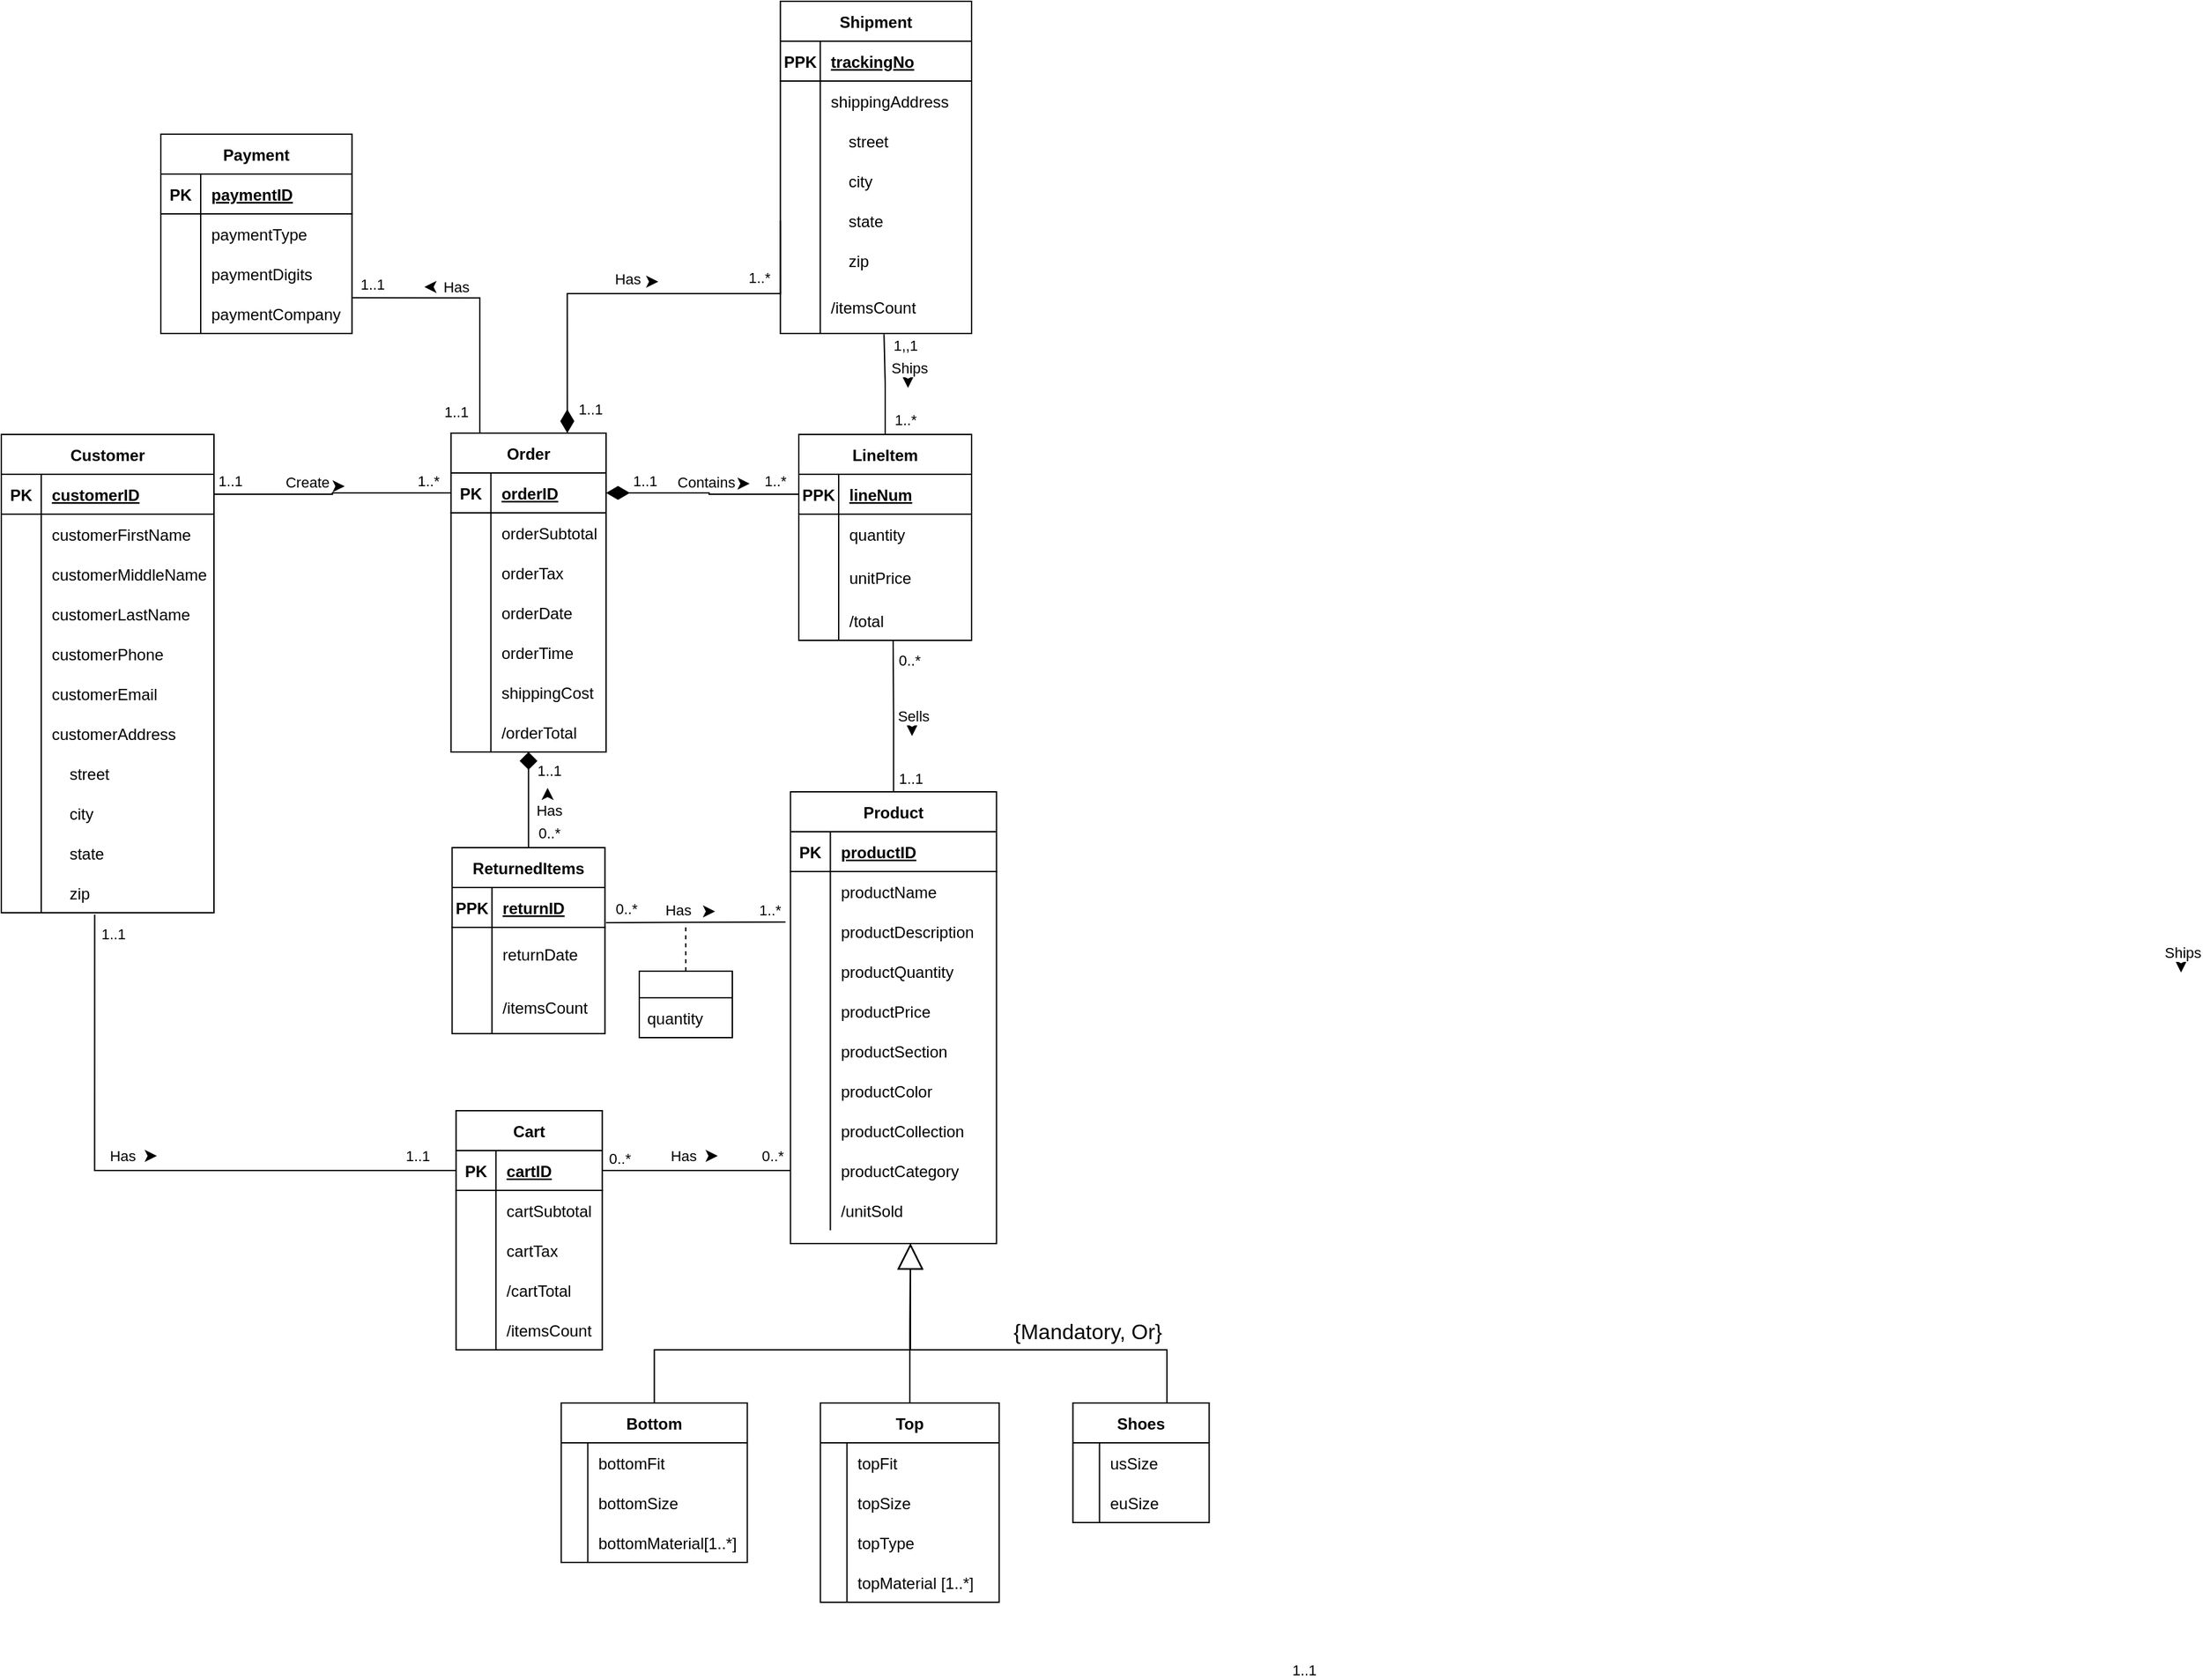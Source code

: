 <mxfile version="16.5.4" type="github">
  <diagram id="nb9kIYQozij9vFDSIQST" name="ERD">
    <mxGraphModel dx="1168" dy="2416" grid="1" gridSize="10" guides="1" tooltips="1" connect="1" arrows="1" fold="1" page="1" pageScale="1" pageWidth="1100" pageHeight="850" math="0" shadow="0">
      <root>
        <mxCell id="0" />
        <mxCell id="1" parent="0" />
        <mxCell id="T9H3h0vGYmCpL9f131RO-149" style="edgeStyle=orthogonalEdgeStyle;rounded=0;orthogonalLoop=1;jettySize=auto;html=1;entryX=0.546;entryY=1.014;entryDx=0;entryDy=0;entryPerimeter=0;startArrow=none;startFill=0;endArrow=none;endFill=0;startSize=15;endSize=6;targetPerimeterSpacing=0;" parent="1" source="eeljkvIZESEK8SBCMJx8-1" target="T9H3h0vGYmCpL9f131RO-126" edge="1">
          <mxGeometry relative="1" as="geometry" />
        </mxCell>
        <mxCell id="T9H3h0vGYmCpL9f131RO-152" value="0..*" style="edgeLabel;html=1;align=center;verticalAlign=middle;resizable=0;points=[];" parent="T9H3h0vGYmCpL9f131RO-149" vertex="1" connectable="0">
          <mxGeometry x="0.76" y="-1" relative="1" as="geometry">
            <mxPoint x="11" as="offset" />
          </mxGeometry>
        </mxCell>
        <mxCell id="eeljkvIZESEK8SBCMJx8-1" value="Product" style="shape=table;startSize=30;container=1;collapsible=1;childLayout=tableLayout;fixedRows=1;rowLines=0;fontStyle=1;align=center;resizeLast=1;" parent="1" vertex="1">
          <mxGeometry x="673.75" y="-560" width="155" height="340" as="geometry" />
        </mxCell>
        <mxCell id="eeljkvIZESEK8SBCMJx8-2" value="" style="shape=tableRow;horizontal=0;startSize=0;swimlaneHead=0;swimlaneBody=0;fillColor=none;collapsible=0;dropTarget=0;points=[[0,0.5],[1,0.5]];portConstraint=eastwest;top=0;left=0;right=0;bottom=1;" parent="eeljkvIZESEK8SBCMJx8-1" vertex="1">
          <mxGeometry y="30" width="155" height="30" as="geometry" />
        </mxCell>
        <mxCell id="eeljkvIZESEK8SBCMJx8-3" value="PK" style="shape=partialRectangle;connectable=0;fillColor=none;top=0;left=0;bottom=0;right=0;fontStyle=1;overflow=hidden;" parent="eeljkvIZESEK8SBCMJx8-2" vertex="1">
          <mxGeometry width="30" height="30" as="geometry">
            <mxRectangle width="30" height="30" as="alternateBounds" />
          </mxGeometry>
        </mxCell>
        <mxCell id="eeljkvIZESEK8SBCMJx8-4" value="productID" style="shape=partialRectangle;connectable=0;fillColor=none;top=0;left=0;bottom=0;right=0;align=left;spacingLeft=6;fontStyle=5;overflow=hidden;" parent="eeljkvIZESEK8SBCMJx8-2" vertex="1">
          <mxGeometry x="30" width="125" height="30" as="geometry">
            <mxRectangle width="125" height="30" as="alternateBounds" />
          </mxGeometry>
        </mxCell>
        <mxCell id="eeljkvIZESEK8SBCMJx8-5" value="" style="shape=tableRow;horizontal=0;startSize=0;swimlaneHead=0;swimlaneBody=0;fillColor=none;collapsible=0;dropTarget=0;points=[[0,0.5],[1,0.5]];portConstraint=eastwest;top=0;left=0;right=0;bottom=0;" parent="eeljkvIZESEK8SBCMJx8-1" vertex="1">
          <mxGeometry y="60" width="155" height="30" as="geometry" />
        </mxCell>
        <mxCell id="eeljkvIZESEK8SBCMJx8-6" value="" style="shape=partialRectangle;connectable=0;fillColor=none;top=0;left=0;bottom=0;right=0;editable=1;overflow=hidden;" parent="eeljkvIZESEK8SBCMJx8-5" vertex="1">
          <mxGeometry width="30" height="30" as="geometry">
            <mxRectangle width="30" height="30" as="alternateBounds" />
          </mxGeometry>
        </mxCell>
        <mxCell id="eeljkvIZESEK8SBCMJx8-7" value="productName" style="shape=partialRectangle;connectable=0;fillColor=none;top=0;left=0;bottom=0;right=0;align=left;spacingLeft=6;overflow=hidden;" parent="eeljkvIZESEK8SBCMJx8-5" vertex="1">
          <mxGeometry x="30" width="125" height="30" as="geometry">
            <mxRectangle width="125" height="30" as="alternateBounds" />
          </mxGeometry>
        </mxCell>
        <mxCell id="eeljkvIZESEK8SBCMJx8-8" value="" style="shape=tableRow;horizontal=0;startSize=0;swimlaneHead=0;swimlaneBody=0;fillColor=none;collapsible=0;dropTarget=0;points=[[0,0.5],[1,0.5]];portConstraint=eastwest;top=0;left=0;right=0;bottom=0;" parent="eeljkvIZESEK8SBCMJx8-1" vertex="1">
          <mxGeometry y="90" width="155" height="30" as="geometry" />
        </mxCell>
        <mxCell id="eeljkvIZESEK8SBCMJx8-9" value="" style="shape=partialRectangle;connectable=0;fillColor=none;top=0;left=0;bottom=0;right=0;editable=1;overflow=hidden;" parent="eeljkvIZESEK8SBCMJx8-8" vertex="1">
          <mxGeometry width="30" height="30" as="geometry">
            <mxRectangle width="30" height="30" as="alternateBounds" />
          </mxGeometry>
        </mxCell>
        <mxCell id="eeljkvIZESEK8SBCMJx8-10" value="productDescription" style="shape=partialRectangle;connectable=0;fillColor=none;top=0;left=0;bottom=0;right=0;align=left;spacingLeft=6;overflow=hidden;" parent="eeljkvIZESEK8SBCMJx8-8" vertex="1">
          <mxGeometry x="30" width="125" height="30" as="geometry">
            <mxRectangle width="125" height="30" as="alternateBounds" />
          </mxGeometry>
        </mxCell>
        <mxCell id="eeljkvIZESEK8SBCMJx8-14" style="shape=tableRow;horizontal=0;startSize=0;swimlaneHead=0;swimlaneBody=0;fillColor=none;collapsible=0;dropTarget=0;points=[[0,0.5],[1,0.5]];portConstraint=eastwest;top=0;left=0;right=0;bottom=0;" parent="eeljkvIZESEK8SBCMJx8-1" vertex="1">
          <mxGeometry y="120" width="155" height="30" as="geometry" />
        </mxCell>
        <mxCell id="eeljkvIZESEK8SBCMJx8-15" style="shape=partialRectangle;connectable=0;fillColor=none;top=0;left=0;bottom=0;right=0;editable=1;overflow=hidden;" parent="eeljkvIZESEK8SBCMJx8-14" vertex="1">
          <mxGeometry width="30" height="30" as="geometry">
            <mxRectangle width="30" height="30" as="alternateBounds" />
          </mxGeometry>
        </mxCell>
        <mxCell id="eeljkvIZESEK8SBCMJx8-16" value="productQuantity" style="shape=partialRectangle;connectable=0;fillColor=none;top=0;left=0;bottom=0;right=0;align=left;spacingLeft=6;overflow=hidden;" parent="eeljkvIZESEK8SBCMJx8-14" vertex="1">
          <mxGeometry x="30" width="125" height="30" as="geometry">
            <mxRectangle width="125" height="30" as="alternateBounds" />
          </mxGeometry>
        </mxCell>
        <mxCell id="eeljkvIZESEK8SBCMJx8-17" style="shape=tableRow;horizontal=0;startSize=0;swimlaneHead=0;swimlaneBody=0;fillColor=none;collapsible=0;dropTarget=0;points=[[0,0.5],[1,0.5]];portConstraint=eastwest;top=0;left=0;right=0;bottom=0;" parent="eeljkvIZESEK8SBCMJx8-1" vertex="1">
          <mxGeometry y="150" width="155" height="30" as="geometry" />
        </mxCell>
        <mxCell id="eeljkvIZESEK8SBCMJx8-18" style="shape=partialRectangle;connectable=0;fillColor=none;top=0;left=0;bottom=0;right=0;editable=1;overflow=hidden;" parent="eeljkvIZESEK8SBCMJx8-17" vertex="1">
          <mxGeometry width="30" height="30" as="geometry">
            <mxRectangle width="30" height="30" as="alternateBounds" />
          </mxGeometry>
        </mxCell>
        <mxCell id="eeljkvIZESEK8SBCMJx8-19" value="productPrice" style="shape=partialRectangle;connectable=0;fillColor=none;top=0;left=0;bottom=0;right=0;align=left;spacingLeft=6;overflow=hidden;" parent="eeljkvIZESEK8SBCMJx8-17" vertex="1">
          <mxGeometry x="30" width="125" height="30" as="geometry">
            <mxRectangle width="125" height="30" as="alternateBounds" />
          </mxGeometry>
        </mxCell>
        <mxCell id="eeljkvIZESEK8SBCMJx8-84" style="shape=tableRow;horizontal=0;startSize=0;swimlaneHead=0;swimlaneBody=0;fillColor=none;collapsible=0;dropTarget=0;points=[[0,0.5],[1,0.5]];portConstraint=eastwest;top=0;left=0;right=0;bottom=0;" parent="eeljkvIZESEK8SBCMJx8-1" vertex="1">
          <mxGeometry y="180" width="155" height="30" as="geometry" />
        </mxCell>
        <mxCell id="eeljkvIZESEK8SBCMJx8-85" style="shape=partialRectangle;connectable=0;fillColor=none;top=0;left=0;bottom=0;right=0;editable=1;overflow=hidden;" parent="eeljkvIZESEK8SBCMJx8-84" vertex="1">
          <mxGeometry width="30" height="30" as="geometry">
            <mxRectangle width="30" height="30" as="alternateBounds" />
          </mxGeometry>
        </mxCell>
        <mxCell id="eeljkvIZESEK8SBCMJx8-86" value="productSection" style="shape=partialRectangle;connectable=0;fillColor=none;top=0;left=0;bottom=0;right=0;align=left;spacingLeft=6;overflow=hidden;" parent="eeljkvIZESEK8SBCMJx8-84" vertex="1">
          <mxGeometry x="30" width="125" height="30" as="geometry">
            <mxRectangle width="125" height="30" as="alternateBounds" />
          </mxGeometry>
        </mxCell>
        <mxCell id="eeljkvIZESEK8SBCMJx8-87" style="shape=tableRow;horizontal=0;startSize=0;swimlaneHead=0;swimlaneBody=0;fillColor=none;collapsible=0;dropTarget=0;points=[[0,0.5],[1,0.5]];portConstraint=eastwest;top=0;left=0;right=0;bottom=0;" parent="eeljkvIZESEK8SBCMJx8-1" vertex="1">
          <mxGeometry y="210" width="155" height="30" as="geometry" />
        </mxCell>
        <mxCell id="eeljkvIZESEK8SBCMJx8-88" style="shape=partialRectangle;connectable=0;fillColor=none;top=0;left=0;bottom=0;right=0;editable=1;overflow=hidden;" parent="eeljkvIZESEK8SBCMJx8-87" vertex="1">
          <mxGeometry width="30" height="30" as="geometry">
            <mxRectangle width="30" height="30" as="alternateBounds" />
          </mxGeometry>
        </mxCell>
        <mxCell id="eeljkvIZESEK8SBCMJx8-89" value="productColor" style="shape=partialRectangle;connectable=0;fillColor=none;top=0;left=0;bottom=0;right=0;align=left;spacingLeft=6;overflow=hidden;" parent="eeljkvIZESEK8SBCMJx8-87" vertex="1">
          <mxGeometry x="30" width="125" height="30" as="geometry">
            <mxRectangle width="125" height="30" as="alternateBounds" />
          </mxGeometry>
        </mxCell>
        <mxCell id="T9H3h0vGYmCpL9f131RO-1" style="shape=tableRow;horizontal=0;startSize=0;swimlaneHead=0;swimlaneBody=0;fillColor=none;collapsible=0;dropTarget=0;points=[[0,0.5],[1,0.5]];portConstraint=eastwest;top=0;left=0;right=0;bottom=0;" parent="eeljkvIZESEK8SBCMJx8-1" vertex="1">
          <mxGeometry y="240" width="155" height="30" as="geometry" />
        </mxCell>
        <mxCell id="T9H3h0vGYmCpL9f131RO-2" style="shape=partialRectangle;connectable=0;fillColor=none;top=0;left=0;bottom=0;right=0;editable=1;overflow=hidden;" parent="T9H3h0vGYmCpL9f131RO-1" vertex="1">
          <mxGeometry width="30" height="30" as="geometry">
            <mxRectangle width="30" height="30" as="alternateBounds" />
          </mxGeometry>
        </mxCell>
        <mxCell id="T9H3h0vGYmCpL9f131RO-3" value="productCollection" style="shape=partialRectangle;connectable=0;fillColor=none;top=0;left=0;bottom=0;right=0;align=left;spacingLeft=6;overflow=hidden;" parent="T9H3h0vGYmCpL9f131RO-1" vertex="1">
          <mxGeometry x="30" width="125" height="30" as="geometry">
            <mxRectangle width="125" height="30" as="alternateBounds" />
          </mxGeometry>
        </mxCell>
        <mxCell id="T9H3h0vGYmCpL9f131RO-4" style="shape=tableRow;horizontal=0;startSize=0;swimlaneHead=0;swimlaneBody=0;fillColor=none;collapsible=0;dropTarget=0;points=[[0,0.5],[1,0.5]];portConstraint=eastwest;top=0;left=0;right=0;bottom=0;" parent="eeljkvIZESEK8SBCMJx8-1" vertex="1">
          <mxGeometry y="270" width="155" height="30" as="geometry" />
        </mxCell>
        <mxCell id="T9H3h0vGYmCpL9f131RO-5" style="shape=partialRectangle;connectable=0;fillColor=none;top=0;left=0;bottom=0;right=0;editable=1;overflow=hidden;" parent="T9H3h0vGYmCpL9f131RO-4" vertex="1">
          <mxGeometry width="30" height="30" as="geometry">
            <mxRectangle width="30" height="30" as="alternateBounds" />
          </mxGeometry>
        </mxCell>
        <mxCell id="T9H3h0vGYmCpL9f131RO-6" value="productCategory" style="shape=partialRectangle;connectable=0;fillColor=none;top=0;left=0;bottom=0;right=0;align=left;spacingLeft=6;overflow=hidden;" parent="T9H3h0vGYmCpL9f131RO-4" vertex="1">
          <mxGeometry x="30" width="125" height="30" as="geometry">
            <mxRectangle width="125" height="30" as="alternateBounds" />
          </mxGeometry>
        </mxCell>
        <mxCell id="DKZ6fmow9cFFJxBfwGVZ-2" style="shape=tableRow;horizontal=0;startSize=0;swimlaneHead=0;swimlaneBody=0;fillColor=none;collapsible=0;dropTarget=0;points=[[0,0.5],[1,0.5]];portConstraint=eastwest;top=0;left=0;right=0;bottom=0;" parent="eeljkvIZESEK8SBCMJx8-1" vertex="1">
          <mxGeometry y="300" width="155" height="30" as="geometry" />
        </mxCell>
        <mxCell id="DKZ6fmow9cFFJxBfwGVZ-3" style="shape=partialRectangle;connectable=0;fillColor=none;top=0;left=0;bottom=0;right=0;editable=1;overflow=hidden;" parent="DKZ6fmow9cFFJxBfwGVZ-2" vertex="1">
          <mxGeometry width="30" height="30" as="geometry">
            <mxRectangle width="30" height="30" as="alternateBounds" />
          </mxGeometry>
        </mxCell>
        <mxCell id="DKZ6fmow9cFFJxBfwGVZ-4" value="/unitSold" style="shape=partialRectangle;connectable=0;fillColor=none;top=0;left=0;bottom=0;right=0;align=left;spacingLeft=6;overflow=hidden;" parent="DKZ6fmow9cFFJxBfwGVZ-2" vertex="1">
          <mxGeometry x="30" width="125" height="30" as="geometry">
            <mxRectangle width="125" height="30" as="alternateBounds" />
          </mxGeometry>
        </mxCell>
        <mxCell id="eeljkvIZESEK8SBCMJx8-147" style="edgeStyle=orthogonalEdgeStyle;rounded=0;orthogonalLoop=1;jettySize=auto;html=1;endArrow=block;endFill=0;strokeWidth=1;startSize=6;endSize=17;" parent="1" source="eeljkvIZESEK8SBCMJx8-52" edge="1">
          <mxGeometry relative="1" as="geometry">
            <Array as="points">
              <mxPoint x="957" y="-140" />
              <mxPoint x="764" y="-140" />
            </Array>
            <mxPoint x="764" y="-220" as="targetPoint" />
          </mxGeometry>
        </mxCell>
        <mxCell id="eeljkvIZESEK8SBCMJx8-150" value="{Mandatory, Or}" style="edgeLabel;html=1;align=center;verticalAlign=middle;resizable=0;points=[];fontSize=16;" parent="eeljkvIZESEK8SBCMJx8-147" vertex="1" connectable="0">
          <mxGeometry x="-0.422" y="-2" relative="1" as="geometry">
            <mxPoint x="-10" y="-12" as="offset" />
          </mxGeometry>
        </mxCell>
        <mxCell id="eeljkvIZESEK8SBCMJx8-52" value="Shoes" style="shape=table;startSize=30;container=1;collapsible=1;childLayout=tableLayout;fixedRows=1;rowLines=0;fontStyle=1;align=center;resizeLast=1;swimlaneLine=1;strokeColor=default;" parent="1" vertex="1">
          <mxGeometry x="886.25" y="-100.05" width="102.5" height="90" as="geometry" />
        </mxCell>
        <mxCell id="eeljkvIZESEK8SBCMJx8-56" value="" style="shape=tableRow;horizontal=0;startSize=0;swimlaneHead=0;swimlaneBody=0;fillColor=none;collapsible=0;dropTarget=0;points=[[0,0.5],[1,0.5]];portConstraint=eastwest;top=0;left=0;right=0;bottom=0;" parent="eeljkvIZESEK8SBCMJx8-52" vertex="1">
          <mxGeometry y="30" width="102.5" height="30" as="geometry" />
        </mxCell>
        <mxCell id="eeljkvIZESEK8SBCMJx8-57" value="" style="shape=partialRectangle;connectable=0;fillColor=none;top=0;left=0;bottom=0;right=0;editable=1;overflow=hidden;strokeWidth=1;strokeColor=default;" parent="eeljkvIZESEK8SBCMJx8-56" vertex="1">
          <mxGeometry width="20" height="30" as="geometry">
            <mxRectangle width="20" height="30" as="alternateBounds" />
          </mxGeometry>
        </mxCell>
        <mxCell id="eeljkvIZESEK8SBCMJx8-58" value="usSize" style="shape=partialRectangle;connectable=0;fillColor=none;top=0;left=0;bottom=0;right=0;align=left;spacingLeft=6;overflow=hidden;" parent="eeljkvIZESEK8SBCMJx8-56" vertex="1">
          <mxGeometry x="20" width="82.5" height="30" as="geometry">
            <mxRectangle width="82.5" height="30" as="alternateBounds" />
          </mxGeometry>
        </mxCell>
        <mxCell id="eeljkvIZESEK8SBCMJx8-59" value="" style="shape=tableRow;horizontal=0;startSize=0;swimlaneHead=0;swimlaneBody=0;fillColor=none;collapsible=0;dropTarget=0;points=[[0,0.5],[1,0.5]];portConstraint=eastwest;top=0;left=0;right=0;bottom=0;" parent="eeljkvIZESEK8SBCMJx8-52" vertex="1">
          <mxGeometry y="60" width="102.5" height="30" as="geometry" />
        </mxCell>
        <mxCell id="eeljkvIZESEK8SBCMJx8-60" value="" style="shape=partialRectangle;connectable=0;fillColor=none;top=0;left=0;bottom=0;right=0;editable=1;overflow=hidden;" parent="eeljkvIZESEK8SBCMJx8-59" vertex="1">
          <mxGeometry width="20" height="30" as="geometry">
            <mxRectangle width="20" height="30" as="alternateBounds" />
          </mxGeometry>
        </mxCell>
        <mxCell id="eeljkvIZESEK8SBCMJx8-61" value="euSize" style="shape=partialRectangle;connectable=0;fillColor=none;top=0;left=0;bottom=0;right=0;align=left;spacingLeft=6;overflow=hidden;" parent="eeljkvIZESEK8SBCMJx8-59" vertex="1">
          <mxGeometry x="20" width="82.5" height="30" as="geometry">
            <mxRectangle width="82.5" height="30" as="alternateBounds" />
          </mxGeometry>
        </mxCell>
        <mxCell id="eeljkvIZESEK8SBCMJx8-148" style="edgeStyle=orthogonalEdgeStyle;rounded=0;orthogonalLoop=1;jettySize=auto;html=1;endArrow=block;endFill=0;startSize=6;endSize=17;strokeWidth=1;" parent="1" source="eeljkvIZESEK8SBCMJx8-118" edge="1">
          <mxGeometry relative="1" as="geometry">
            <mxPoint x="764" y="-220" as="targetPoint" />
          </mxGeometry>
        </mxCell>
        <mxCell id="eeljkvIZESEK8SBCMJx8-118" value="Top" style="shape=table;startSize=30;container=1;collapsible=1;childLayout=tableLayout;fixedRows=1;rowLines=0;fontStyle=1;align=center;resizeLast=1;swimlaneLine=1;strokeColor=default;" parent="1" vertex="1">
          <mxGeometry x="696.25" y="-100.05" width="134.5" height="150" as="geometry" />
        </mxCell>
        <mxCell id="eeljkvIZESEK8SBCMJx8-119" value="" style="shape=tableRow;horizontal=0;startSize=0;swimlaneHead=0;swimlaneBody=0;fillColor=none;collapsible=0;dropTarget=0;points=[[0,0.5],[1,0.5]];portConstraint=eastwest;top=0;left=0;right=0;bottom=0;" parent="eeljkvIZESEK8SBCMJx8-118" vertex="1">
          <mxGeometry y="30" width="134.5" height="30" as="geometry" />
        </mxCell>
        <mxCell id="eeljkvIZESEK8SBCMJx8-120" value="" style="shape=partialRectangle;connectable=0;fillColor=none;top=0;left=0;bottom=0;right=0;editable=1;overflow=hidden;strokeWidth=1;strokeColor=default;" parent="eeljkvIZESEK8SBCMJx8-119" vertex="1">
          <mxGeometry width="20" height="30" as="geometry">
            <mxRectangle width="20" height="30" as="alternateBounds" />
          </mxGeometry>
        </mxCell>
        <mxCell id="eeljkvIZESEK8SBCMJx8-121" value="topFit" style="shape=partialRectangle;connectable=0;fillColor=none;top=0;left=0;bottom=0;right=0;align=left;spacingLeft=6;overflow=hidden;" parent="eeljkvIZESEK8SBCMJx8-119" vertex="1">
          <mxGeometry x="20" width="114.5" height="30" as="geometry">
            <mxRectangle width="114.5" height="30" as="alternateBounds" />
          </mxGeometry>
        </mxCell>
        <mxCell id="eeljkvIZESEK8SBCMJx8-125" style="shape=tableRow;horizontal=0;startSize=0;swimlaneHead=0;swimlaneBody=0;fillColor=none;collapsible=0;dropTarget=0;points=[[0,0.5],[1,0.5]];portConstraint=eastwest;top=0;left=0;right=0;bottom=0;" parent="eeljkvIZESEK8SBCMJx8-118" vertex="1">
          <mxGeometry y="60" width="134.5" height="30" as="geometry" />
        </mxCell>
        <mxCell id="eeljkvIZESEK8SBCMJx8-126" value="" style="shape=partialRectangle;connectable=0;fillColor=none;top=0;left=0;bottom=0;right=0;editable=1;overflow=hidden;" parent="eeljkvIZESEK8SBCMJx8-125" vertex="1">
          <mxGeometry width="20" height="30" as="geometry">
            <mxRectangle width="20" height="30" as="alternateBounds" />
          </mxGeometry>
        </mxCell>
        <mxCell id="eeljkvIZESEK8SBCMJx8-127" value="topSize" style="shape=partialRectangle;connectable=0;fillColor=none;top=0;left=0;bottom=0;right=0;align=left;spacingLeft=6;overflow=hidden;" parent="eeljkvIZESEK8SBCMJx8-125" vertex="1">
          <mxGeometry x="20" width="114.5" height="30" as="geometry">
            <mxRectangle width="114.5" height="30" as="alternateBounds" />
          </mxGeometry>
        </mxCell>
        <mxCell id="T9H3h0vGYmCpL9f131RO-7" style="shape=tableRow;horizontal=0;startSize=0;swimlaneHead=0;swimlaneBody=0;fillColor=none;collapsible=0;dropTarget=0;points=[[0,0.5],[1,0.5]];portConstraint=eastwest;top=0;left=0;right=0;bottom=0;" parent="eeljkvIZESEK8SBCMJx8-118" vertex="1">
          <mxGeometry y="90" width="134.5" height="30" as="geometry" />
        </mxCell>
        <mxCell id="T9H3h0vGYmCpL9f131RO-8" style="shape=partialRectangle;connectable=0;fillColor=none;top=0;left=0;bottom=0;right=0;editable=1;overflow=hidden;" parent="T9H3h0vGYmCpL9f131RO-7" vertex="1">
          <mxGeometry width="20" height="30" as="geometry">
            <mxRectangle width="20" height="30" as="alternateBounds" />
          </mxGeometry>
        </mxCell>
        <mxCell id="T9H3h0vGYmCpL9f131RO-9" value="topType" style="shape=partialRectangle;connectable=0;fillColor=none;top=0;left=0;bottom=0;right=0;align=left;spacingLeft=6;overflow=hidden;" parent="T9H3h0vGYmCpL9f131RO-7" vertex="1">
          <mxGeometry x="20" width="114.5" height="30" as="geometry">
            <mxRectangle width="114.5" height="30" as="alternateBounds" />
          </mxGeometry>
        </mxCell>
        <mxCell id="T9H3h0vGYmCpL9f131RO-10" style="shape=tableRow;horizontal=0;startSize=0;swimlaneHead=0;swimlaneBody=0;fillColor=none;collapsible=0;dropTarget=0;points=[[0,0.5],[1,0.5]];portConstraint=eastwest;top=0;left=0;right=0;bottom=0;" parent="eeljkvIZESEK8SBCMJx8-118" vertex="1">
          <mxGeometry y="120" width="134.5" height="30" as="geometry" />
        </mxCell>
        <mxCell id="T9H3h0vGYmCpL9f131RO-11" style="shape=partialRectangle;connectable=0;fillColor=none;top=0;left=0;bottom=0;right=0;editable=1;overflow=hidden;" parent="T9H3h0vGYmCpL9f131RO-10" vertex="1">
          <mxGeometry width="20" height="30" as="geometry">
            <mxRectangle width="20" height="30" as="alternateBounds" />
          </mxGeometry>
        </mxCell>
        <mxCell id="T9H3h0vGYmCpL9f131RO-12" value="topMaterial [1..*]" style="shape=partialRectangle;connectable=0;fillColor=none;top=0;left=0;bottom=0;right=0;align=left;spacingLeft=6;overflow=hidden;" parent="T9H3h0vGYmCpL9f131RO-10" vertex="1">
          <mxGeometry x="20" width="114.5" height="30" as="geometry">
            <mxRectangle width="114.5" height="30" as="alternateBounds" />
          </mxGeometry>
        </mxCell>
        <mxCell id="eeljkvIZESEK8SBCMJx8-149" style="edgeStyle=orthogonalEdgeStyle;rounded=0;orthogonalLoop=1;jettySize=auto;html=1;endArrow=block;endFill=0;startSize=6;endSize=17;strokeWidth=1;" parent="1" source="eeljkvIZESEK8SBCMJx8-131" edge="1">
          <mxGeometry relative="1" as="geometry">
            <mxPoint x="764" y="-220" as="targetPoint" />
            <Array as="points">
              <mxPoint x="571" y="-140" />
              <mxPoint x="764" y="-140" />
            </Array>
          </mxGeometry>
        </mxCell>
        <mxCell id="eeljkvIZESEK8SBCMJx8-131" value="Bottom" style="shape=table;startSize=30;container=1;collapsible=1;childLayout=tableLayout;fixedRows=1;rowLines=0;fontStyle=1;align=center;resizeLast=1;swimlaneLine=1;strokeColor=default;" parent="1" vertex="1">
          <mxGeometry x="501.25" y="-100.05" width="140" height="120" as="geometry" />
        </mxCell>
        <mxCell id="eeljkvIZESEK8SBCMJx8-132" value="" style="shape=tableRow;horizontal=0;startSize=0;swimlaneHead=0;swimlaneBody=0;fillColor=none;collapsible=0;dropTarget=0;points=[[0,0.5],[1,0.5]];portConstraint=eastwest;top=0;left=0;right=0;bottom=0;" parent="eeljkvIZESEK8SBCMJx8-131" vertex="1">
          <mxGeometry y="30" width="140" height="30" as="geometry" />
        </mxCell>
        <mxCell id="eeljkvIZESEK8SBCMJx8-133" value="" style="shape=partialRectangle;connectable=0;fillColor=none;top=0;left=0;bottom=0;right=0;editable=1;overflow=hidden;strokeWidth=1;strokeColor=default;" parent="eeljkvIZESEK8SBCMJx8-132" vertex="1">
          <mxGeometry width="20" height="30" as="geometry">
            <mxRectangle width="20" height="30" as="alternateBounds" />
          </mxGeometry>
        </mxCell>
        <mxCell id="eeljkvIZESEK8SBCMJx8-134" value="bottomFit" style="shape=partialRectangle;connectable=0;fillColor=none;top=0;left=0;bottom=0;right=0;align=left;spacingLeft=6;overflow=hidden;" parent="eeljkvIZESEK8SBCMJx8-132" vertex="1">
          <mxGeometry x="20" width="120" height="30" as="geometry">
            <mxRectangle width="120" height="30" as="alternateBounds" />
          </mxGeometry>
        </mxCell>
        <mxCell id="eeljkvIZESEK8SBCMJx8-135" value="" style="shape=tableRow;horizontal=0;startSize=0;swimlaneHead=0;swimlaneBody=0;fillColor=none;collapsible=0;dropTarget=0;points=[[0,0.5],[1,0.5]];portConstraint=eastwest;top=0;left=0;right=0;bottom=0;" parent="eeljkvIZESEK8SBCMJx8-131" vertex="1">
          <mxGeometry y="60" width="140" height="30" as="geometry" />
        </mxCell>
        <mxCell id="eeljkvIZESEK8SBCMJx8-136" value="" style="shape=partialRectangle;connectable=0;fillColor=none;top=0;left=0;bottom=0;right=0;editable=1;overflow=hidden;" parent="eeljkvIZESEK8SBCMJx8-135" vertex="1">
          <mxGeometry width="20" height="30" as="geometry">
            <mxRectangle width="20" height="30" as="alternateBounds" />
          </mxGeometry>
        </mxCell>
        <mxCell id="eeljkvIZESEK8SBCMJx8-137" value="bottomSize" style="shape=partialRectangle;connectable=0;fillColor=none;top=0;left=0;bottom=0;right=0;align=left;spacingLeft=6;overflow=hidden;" parent="eeljkvIZESEK8SBCMJx8-135" vertex="1">
          <mxGeometry x="20" width="120" height="30" as="geometry">
            <mxRectangle width="120" height="30" as="alternateBounds" />
          </mxGeometry>
        </mxCell>
        <mxCell id="T9H3h0vGYmCpL9f131RO-13" style="shape=tableRow;horizontal=0;startSize=0;swimlaneHead=0;swimlaneBody=0;fillColor=none;collapsible=0;dropTarget=0;points=[[0,0.5],[1,0.5]];portConstraint=eastwest;top=0;left=0;right=0;bottom=0;" parent="eeljkvIZESEK8SBCMJx8-131" vertex="1">
          <mxGeometry y="90" width="140" height="30" as="geometry" />
        </mxCell>
        <mxCell id="T9H3h0vGYmCpL9f131RO-14" style="shape=partialRectangle;connectable=0;fillColor=none;top=0;left=0;bottom=0;right=0;editable=1;overflow=hidden;" parent="T9H3h0vGYmCpL9f131RO-13" vertex="1">
          <mxGeometry width="20" height="30" as="geometry">
            <mxRectangle width="20" height="30" as="alternateBounds" />
          </mxGeometry>
        </mxCell>
        <mxCell id="T9H3h0vGYmCpL9f131RO-15" value="bottomMaterial[1..*]" style="shape=partialRectangle;connectable=0;fillColor=none;top=0;left=0;bottom=0;right=0;align=left;spacingLeft=6;overflow=hidden;" parent="T9H3h0vGYmCpL9f131RO-13" vertex="1">
          <mxGeometry x="20" width="120" height="30" as="geometry">
            <mxRectangle width="120" height="30" as="alternateBounds" />
          </mxGeometry>
        </mxCell>
        <mxCell id="T9H3h0vGYmCpL9f131RO-16" value="Customer" style="shape=table;startSize=30;container=1;collapsible=1;childLayout=tableLayout;fixedRows=1;rowLines=0;fontStyle=1;align=center;resizeLast=1;" parent="1" vertex="1">
          <mxGeometry x="80" y="-829" width="160" height="360" as="geometry" />
        </mxCell>
        <mxCell id="T9H3h0vGYmCpL9f131RO-17" value="" style="shape=tableRow;horizontal=0;startSize=0;swimlaneHead=0;swimlaneBody=0;fillColor=none;collapsible=0;dropTarget=0;points=[[0,0.5],[1,0.5]];portConstraint=eastwest;top=0;left=0;right=0;bottom=1;" parent="T9H3h0vGYmCpL9f131RO-16" vertex="1">
          <mxGeometry y="30" width="160" height="30" as="geometry" />
        </mxCell>
        <mxCell id="T9H3h0vGYmCpL9f131RO-18" value="PK" style="shape=partialRectangle;connectable=0;fillColor=none;top=0;left=0;bottom=0;right=0;fontStyle=1;overflow=hidden;" parent="T9H3h0vGYmCpL9f131RO-17" vertex="1">
          <mxGeometry width="30" height="30" as="geometry">
            <mxRectangle width="30" height="30" as="alternateBounds" />
          </mxGeometry>
        </mxCell>
        <mxCell id="T9H3h0vGYmCpL9f131RO-19" value="customerID" style="shape=partialRectangle;connectable=0;fillColor=none;top=0;left=0;bottom=0;right=0;align=left;spacingLeft=6;fontStyle=5;overflow=hidden;" parent="T9H3h0vGYmCpL9f131RO-17" vertex="1">
          <mxGeometry x="30" width="130" height="30" as="geometry">
            <mxRectangle width="130" height="30" as="alternateBounds" />
          </mxGeometry>
        </mxCell>
        <mxCell id="T9H3h0vGYmCpL9f131RO-20" value="" style="shape=tableRow;horizontal=0;startSize=0;swimlaneHead=0;swimlaneBody=0;fillColor=none;collapsible=0;dropTarget=0;points=[[0,0.5],[1,0.5]];portConstraint=eastwest;top=0;left=0;right=0;bottom=0;" parent="T9H3h0vGYmCpL9f131RO-16" vertex="1">
          <mxGeometry y="60" width="160" height="30" as="geometry" />
        </mxCell>
        <mxCell id="T9H3h0vGYmCpL9f131RO-21" value="" style="shape=partialRectangle;connectable=0;fillColor=none;top=0;left=0;bottom=0;right=0;editable=1;overflow=hidden;" parent="T9H3h0vGYmCpL9f131RO-20" vertex="1">
          <mxGeometry width="30" height="30" as="geometry">
            <mxRectangle width="30" height="30" as="alternateBounds" />
          </mxGeometry>
        </mxCell>
        <mxCell id="T9H3h0vGYmCpL9f131RO-22" value="customerFirstName" style="shape=partialRectangle;connectable=0;fillColor=none;top=0;left=0;bottom=0;right=0;align=left;spacingLeft=6;overflow=hidden;" parent="T9H3h0vGYmCpL9f131RO-20" vertex="1">
          <mxGeometry x="30" width="130" height="30" as="geometry">
            <mxRectangle width="130" height="30" as="alternateBounds" />
          </mxGeometry>
        </mxCell>
        <mxCell id="T9H3h0vGYmCpL9f131RO-23" value="" style="shape=tableRow;horizontal=0;startSize=0;swimlaneHead=0;swimlaneBody=0;fillColor=none;collapsible=0;dropTarget=0;points=[[0,0.5],[1,0.5]];portConstraint=eastwest;top=0;left=0;right=0;bottom=0;" parent="T9H3h0vGYmCpL9f131RO-16" vertex="1">
          <mxGeometry y="90" width="160" height="30" as="geometry" />
        </mxCell>
        <mxCell id="T9H3h0vGYmCpL9f131RO-24" value="" style="shape=partialRectangle;connectable=0;fillColor=none;top=0;left=0;bottom=0;right=0;editable=1;overflow=hidden;" parent="T9H3h0vGYmCpL9f131RO-23" vertex="1">
          <mxGeometry width="30" height="30" as="geometry">
            <mxRectangle width="30" height="30" as="alternateBounds" />
          </mxGeometry>
        </mxCell>
        <mxCell id="T9H3h0vGYmCpL9f131RO-25" value="customerMiddleName" style="shape=partialRectangle;connectable=0;fillColor=none;top=0;left=0;bottom=0;right=0;align=left;spacingLeft=6;overflow=hidden;" parent="T9H3h0vGYmCpL9f131RO-23" vertex="1">
          <mxGeometry x="30" width="130" height="30" as="geometry">
            <mxRectangle width="130" height="30" as="alternateBounds" />
          </mxGeometry>
        </mxCell>
        <mxCell id="T9H3h0vGYmCpL9f131RO-26" style="shape=tableRow;horizontal=0;startSize=0;swimlaneHead=0;swimlaneBody=0;fillColor=none;collapsible=0;dropTarget=0;points=[[0,0.5],[1,0.5]];portConstraint=eastwest;top=0;left=0;right=0;bottom=0;" parent="T9H3h0vGYmCpL9f131RO-16" vertex="1">
          <mxGeometry y="120" width="160" height="30" as="geometry" />
        </mxCell>
        <mxCell id="T9H3h0vGYmCpL9f131RO-27" style="shape=partialRectangle;connectable=0;fillColor=none;top=0;left=0;bottom=0;right=0;editable=1;overflow=hidden;" parent="T9H3h0vGYmCpL9f131RO-26" vertex="1">
          <mxGeometry width="30" height="30" as="geometry">
            <mxRectangle width="30" height="30" as="alternateBounds" />
          </mxGeometry>
        </mxCell>
        <mxCell id="T9H3h0vGYmCpL9f131RO-28" value="customerLastName" style="shape=partialRectangle;connectable=0;fillColor=none;top=0;left=0;bottom=0;right=0;align=left;spacingLeft=6;overflow=hidden;" parent="T9H3h0vGYmCpL9f131RO-26" vertex="1">
          <mxGeometry x="30" width="130" height="30" as="geometry">
            <mxRectangle width="130" height="30" as="alternateBounds" />
          </mxGeometry>
        </mxCell>
        <mxCell id="T9H3h0vGYmCpL9f131RO-29" style="shape=tableRow;horizontal=0;startSize=0;swimlaneHead=0;swimlaneBody=0;fillColor=none;collapsible=0;dropTarget=0;points=[[0,0.5],[1,0.5]];portConstraint=eastwest;top=0;left=0;right=0;bottom=0;" parent="T9H3h0vGYmCpL9f131RO-16" vertex="1">
          <mxGeometry y="150" width="160" height="30" as="geometry" />
        </mxCell>
        <mxCell id="T9H3h0vGYmCpL9f131RO-30" style="shape=partialRectangle;connectable=0;fillColor=none;top=0;left=0;bottom=0;right=0;editable=1;overflow=hidden;" parent="T9H3h0vGYmCpL9f131RO-29" vertex="1">
          <mxGeometry width="30" height="30" as="geometry">
            <mxRectangle width="30" height="30" as="alternateBounds" />
          </mxGeometry>
        </mxCell>
        <mxCell id="T9H3h0vGYmCpL9f131RO-31" value="customerPhone" style="shape=partialRectangle;connectable=0;fillColor=none;top=0;left=0;bottom=0;right=0;align=left;spacingLeft=6;overflow=hidden;" parent="T9H3h0vGYmCpL9f131RO-29" vertex="1">
          <mxGeometry x="30" width="130" height="30" as="geometry">
            <mxRectangle width="130" height="30" as="alternateBounds" />
          </mxGeometry>
        </mxCell>
        <mxCell id="T9H3h0vGYmCpL9f131RO-32" style="shape=tableRow;horizontal=0;startSize=0;swimlaneHead=0;swimlaneBody=0;fillColor=none;collapsible=0;dropTarget=0;points=[[0,0.5],[1,0.5]];portConstraint=eastwest;top=0;left=0;right=0;bottom=0;" parent="T9H3h0vGYmCpL9f131RO-16" vertex="1">
          <mxGeometry y="180" width="160" height="30" as="geometry" />
        </mxCell>
        <mxCell id="T9H3h0vGYmCpL9f131RO-33" style="shape=partialRectangle;connectable=0;fillColor=none;top=0;left=0;bottom=0;right=0;editable=1;overflow=hidden;" parent="T9H3h0vGYmCpL9f131RO-32" vertex="1">
          <mxGeometry width="30" height="30" as="geometry">
            <mxRectangle width="30" height="30" as="alternateBounds" />
          </mxGeometry>
        </mxCell>
        <mxCell id="T9H3h0vGYmCpL9f131RO-34" value="customerEmail" style="shape=partialRectangle;connectable=0;fillColor=none;top=0;left=0;bottom=0;right=0;align=left;spacingLeft=6;overflow=hidden;" parent="T9H3h0vGYmCpL9f131RO-32" vertex="1">
          <mxGeometry x="30" width="130" height="30" as="geometry">
            <mxRectangle width="130" height="30" as="alternateBounds" />
          </mxGeometry>
        </mxCell>
        <mxCell id="T9H3h0vGYmCpL9f131RO-35" style="shape=tableRow;horizontal=0;startSize=0;swimlaneHead=0;swimlaneBody=0;fillColor=none;collapsible=0;dropTarget=0;points=[[0,0.5],[1,0.5]];portConstraint=eastwest;top=0;left=0;right=0;bottom=0;" parent="T9H3h0vGYmCpL9f131RO-16" vertex="1">
          <mxGeometry y="210" width="160" height="30" as="geometry" />
        </mxCell>
        <mxCell id="T9H3h0vGYmCpL9f131RO-36" style="shape=partialRectangle;connectable=0;fillColor=none;top=0;left=0;bottom=0;right=0;editable=1;overflow=hidden;" parent="T9H3h0vGYmCpL9f131RO-35" vertex="1">
          <mxGeometry width="30" height="30" as="geometry">
            <mxRectangle width="30" height="30" as="alternateBounds" />
          </mxGeometry>
        </mxCell>
        <mxCell id="T9H3h0vGYmCpL9f131RO-37" value="customerAddress" style="shape=partialRectangle;connectable=0;fillColor=none;top=0;left=0;bottom=0;right=0;align=left;spacingLeft=6;overflow=hidden;" parent="T9H3h0vGYmCpL9f131RO-35" vertex="1">
          <mxGeometry x="30" width="130" height="30" as="geometry">
            <mxRectangle width="130" height="30" as="alternateBounds" />
          </mxGeometry>
        </mxCell>
        <mxCell id="T9H3h0vGYmCpL9f131RO-38" style="shape=tableRow;horizontal=0;startSize=0;swimlaneHead=0;swimlaneBody=0;fillColor=none;collapsible=0;dropTarget=0;points=[[0,0.5],[1,0.5]];portConstraint=eastwest;top=0;left=0;right=0;bottom=0;" parent="T9H3h0vGYmCpL9f131RO-16" vertex="1">
          <mxGeometry y="240" width="160" height="30" as="geometry" />
        </mxCell>
        <mxCell id="T9H3h0vGYmCpL9f131RO-39" style="shape=partialRectangle;connectable=0;fillColor=none;top=0;left=0;bottom=0;right=0;editable=1;overflow=hidden;" parent="T9H3h0vGYmCpL9f131RO-38" vertex="1">
          <mxGeometry width="30" height="30" as="geometry">
            <mxRectangle width="30" height="30" as="alternateBounds" />
          </mxGeometry>
        </mxCell>
        <mxCell id="T9H3h0vGYmCpL9f131RO-40" value="    street" style="shape=partialRectangle;connectable=0;fillColor=none;top=0;left=0;bottom=0;right=0;align=left;spacingLeft=6;overflow=hidden;" parent="T9H3h0vGYmCpL9f131RO-38" vertex="1">
          <mxGeometry x="30" width="130" height="30" as="geometry">
            <mxRectangle width="130" height="30" as="alternateBounds" />
          </mxGeometry>
        </mxCell>
        <mxCell id="T9H3h0vGYmCpL9f131RO-41" style="shape=tableRow;horizontal=0;startSize=0;swimlaneHead=0;swimlaneBody=0;fillColor=none;collapsible=0;dropTarget=0;points=[[0,0.5],[1,0.5]];portConstraint=eastwest;top=0;left=0;right=0;bottom=0;" parent="T9H3h0vGYmCpL9f131RO-16" vertex="1">
          <mxGeometry y="270" width="160" height="30" as="geometry" />
        </mxCell>
        <mxCell id="T9H3h0vGYmCpL9f131RO-42" style="shape=partialRectangle;connectable=0;fillColor=none;top=0;left=0;bottom=0;right=0;editable=1;overflow=hidden;" parent="T9H3h0vGYmCpL9f131RO-41" vertex="1">
          <mxGeometry width="30" height="30" as="geometry">
            <mxRectangle width="30" height="30" as="alternateBounds" />
          </mxGeometry>
        </mxCell>
        <mxCell id="T9H3h0vGYmCpL9f131RO-43" value="    city" style="shape=partialRectangle;connectable=0;fillColor=none;top=0;left=0;bottom=0;right=0;align=left;spacingLeft=6;overflow=hidden;" parent="T9H3h0vGYmCpL9f131RO-41" vertex="1">
          <mxGeometry x="30" width="130" height="30" as="geometry">
            <mxRectangle width="130" height="30" as="alternateBounds" />
          </mxGeometry>
        </mxCell>
        <mxCell id="T9H3h0vGYmCpL9f131RO-44" style="shape=tableRow;horizontal=0;startSize=0;swimlaneHead=0;swimlaneBody=0;fillColor=none;collapsible=0;dropTarget=0;points=[[0,0.5],[1,0.5]];portConstraint=eastwest;top=0;left=0;right=0;bottom=0;" parent="T9H3h0vGYmCpL9f131RO-16" vertex="1">
          <mxGeometry y="300" width="160" height="30" as="geometry" />
        </mxCell>
        <mxCell id="T9H3h0vGYmCpL9f131RO-45" style="shape=partialRectangle;connectable=0;fillColor=none;top=0;left=0;bottom=0;right=0;editable=1;overflow=hidden;" parent="T9H3h0vGYmCpL9f131RO-44" vertex="1">
          <mxGeometry width="30" height="30" as="geometry">
            <mxRectangle width="30" height="30" as="alternateBounds" />
          </mxGeometry>
        </mxCell>
        <mxCell id="T9H3h0vGYmCpL9f131RO-46" value="    state" style="shape=partialRectangle;connectable=0;fillColor=none;top=0;left=0;bottom=0;right=0;align=left;spacingLeft=6;overflow=hidden;" parent="T9H3h0vGYmCpL9f131RO-44" vertex="1">
          <mxGeometry x="30" width="130" height="30" as="geometry">
            <mxRectangle width="130" height="30" as="alternateBounds" />
          </mxGeometry>
        </mxCell>
        <mxCell id="T9H3h0vGYmCpL9f131RO-47" style="shape=tableRow;horizontal=0;startSize=0;swimlaneHead=0;swimlaneBody=0;fillColor=none;collapsible=0;dropTarget=0;points=[[0,0.5],[1,0.5]];portConstraint=eastwest;top=0;left=0;right=0;bottom=0;" parent="T9H3h0vGYmCpL9f131RO-16" vertex="1">
          <mxGeometry y="330" width="160" height="30" as="geometry" />
        </mxCell>
        <mxCell id="T9H3h0vGYmCpL9f131RO-48" style="shape=partialRectangle;connectable=0;fillColor=none;top=0;left=0;bottom=0;right=0;editable=1;overflow=hidden;" parent="T9H3h0vGYmCpL9f131RO-47" vertex="1">
          <mxGeometry width="30" height="30" as="geometry">
            <mxRectangle width="30" height="30" as="alternateBounds" />
          </mxGeometry>
        </mxCell>
        <mxCell id="T9H3h0vGYmCpL9f131RO-49" value="    zip" style="shape=partialRectangle;connectable=0;fillColor=none;top=0;left=0;bottom=0;right=0;align=left;spacingLeft=6;overflow=hidden;" parent="T9H3h0vGYmCpL9f131RO-47" vertex="1">
          <mxGeometry x="30" width="130" height="30" as="geometry">
            <mxRectangle width="130" height="30" as="alternateBounds" />
          </mxGeometry>
        </mxCell>
        <mxCell id="Hmh4eKxM6G-qDx6R6XAR-29" style="edgeStyle=orthogonalEdgeStyle;rounded=0;orthogonalLoop=1;jettySize=auto;html=1;exitX=0.75;exitY=0;exitDx=0;exitDy=0;entryX=0;entryY=0.5;entryDx=0;entryDy=0;endArrow=none;endFill=0;startArrow=diamondThin;startFill=1;startSize=15;" parent="1" source="T9H3h0vGYmCpL9f131RO-50" target="Hmh4eKxM6G-qDx6R6XAR-20" edge="1">
          <mxGeometry relative="1" as="geometry">
            <Array as="points">
              <mxPoint x="506" y="-935" />
            </Array>
          </mxGeometry>
        </mxCell>
        <mxCell id="Hmh4eKxM6G-qDx6R6XAR-31" value="1..1" style="edgeLabel;html=1;align=center;verticalAlign=middle;resizable=0;points=[];" parent="Hmh4eKxM6G-qDx6R6XAR-29" vertex="1" connectable="0">
          <mxGeometry x="-0.942" relative="1" as="geometry">
            <mxPoint x="17" y="-9" as="offset" />
          </mxGeometry>
        </mxCell>
        <mxCell id="Hmh4eKxM6G-qDx6R6XAR-32" value="1..*" style="edgeLabel;html=1;align=center;verticalAlign=middle;resizable=0;points=[];" parent="Hmh4eKxM6G-qDx6R6XAR-29" vertex="1" connectable="0">
          <mxGeometry x="0.909" y="1" relative="1" as="geometry">
            <mxPoint x="-15" y="28" as="offset" />
          </mxGeometry>
        </mxCell>
        <mxCell id="T9H3h0vGYmCpL9f131RO-50" value="Order" style="shape=table;startSize=30;container=1;collapsible=1;childLayout=tableLayout;fixedRows=1;rowLines=0;fontStyle=1;align=center;resizeLast=1;" parent="1" vertex="1">
          <mxGeometry x="418.33" y="-830" width="116.67" height="240" as="geometry" />
        </mxCell>
        <mxCell id="T9H3h0vGYmCpL9f131RO-51" value="" style="shape=tableRow;horizontal=0;startSize=0;swimlaneHead=0;swimlaneBody=0;fillColor=none;collapsible=0;dropTarget=0;points=[[0,0.5],[1,0.5]];portConstraint=eastwest;top=0;left=0;right=0;bottom=1;" parent="T9H3h0vGYmCpL9f131RO-50" vertex="1">
          <mxGeometry y="30" width="116.67" height="30" as="geometry" />
        </mxCell>
        <mxCell id="T9H3h0vGYmCpL9f131RO-52" value="PK" style="shape=partialRectangle;connectable=0;fillColor=none;top=0;left=0;bottom=0;right=0;fontStyle=1;overflow=hidden;" parent="T9H3h0vGYmCpL9f131RO-51" vertex="1">
          <mxGeometry width="30" height="30" as="geometry">
            <mxRectangle width="30" height="30" as="alternateBounds" />
          </mxGeometry>
        </mxCell>
        <mxCell id="T9H3h0vGYmCpL9f131RO-53" value="orderID" style="shape=partialRectangle;connectable=0;fillColor=none;top=0;left=0;bottom=0;right=0;align=left;spacingLeft=6;fontStyle=5;overflow=hidden;" parent="T9H3h0vGYmCpL9f131RO-51" vertex="1">
          <mxGeometry x="30" width="86.67" height="30" as="geometry">
            <mxRectangle width="86.67" height="30" as="alternateBounds" />
          </mxGeometry>
        </mxCell>
        <mxCell id="TOUEcTrmlOgOWaua0EUg-7" style="shape=tableRow;horizontal=0;startSize=0;swimlaneHead=0;swimlaneBody=0;fillColor=none;collapsible=0;dropTarget=0;points=[[0,0.5],[1,0.5]];portConstraint=eastwest;top=0;left=0;right=0;bottom=0;" parent="T9H3h0vGYmCpL9f131RO-50" vertex="1">
          <mxGeometry y="60" width="116.67" height="30" as="geometry" />
        </mxCell>
        <mxCell id="TOUEcTrmlOgOWaua0EUg-8" style="shape=partialRectangle;connectable=0;fillColor=none;top=0;left=0;bottom=0;right=0;editable=1;overflow=hidden;" parent="TOUEcTrmlOgOWaua0EUg-7" vertex="1">
          <mxGeometry width="30" height="30" as="geometry">
            <mxRectangle width="30" height="30" as="alternateBounds" />
          </mxGeometry>
        </mxCell>
        <mxCell id="TOUEcTrmlOgOWaua0EUg-9" value="orderSubtotal" style="shape=partialRectangle;connectable=0;fillColor=none;top=0;left=0;bottom=0;right=0;align=left;spacingLeft=6;overflow=hidden;" parent="TOUEcTrmlOgOWaua0EUg-7" vertex="1">
          <mxGeometry x="30" width="86.67" height="30" as="geometry">
            <mxRectangle width="86.67" height="30" as="alternateBounds" />
          </mxGeometry>
        </mxCell>
        <mxCell id="T9H3h0vGYmCpL9f131RO-60" style="shape=tableRow;horizontal=0;startSize=0;swimlaneHead=0;swimlaneBody=0;fillColor=none;collapsible=0;dropTarget=0;points=[[0,0.5],[1,0.5]];portConstraint=eastwest;top=0;left=0;right=0;bottom=0;" parent="T9H3h0vGYmCpL9f131RO-50" vertex="1">
          <mxGeometry y="90" width="116.67" height="30" as="geometry" />
        </mxCell>
        <mxCell id="T9H3h0vGYmCpL9f131RO-61" style="shape=partialRectangle;connectable=0;fillColor=none;top=0;left=0;bottom=0;right=0;editable=1;overflow=hidden;" parent="T9H3h0vGYmCpL9f131RO-60" vertex="1">
          <mxGeometry width="30" height="30" as="geometry">
            <mxRectangle width="30" height="30" as="alternateBounds" />
          </mxGeometry>
        </mxCell>
        <mxCell id="T9H3h0vGYmCpL9f131RO-62" value="orderTax" style="shape=partialRectangle;connectable=0;fillColor=none;top=0;left=0;bottom=0;right=0;align=left;spacingLeft=6;overflow=hidden;" parent="T9H3h0vGYmCpL9f131RO-60" vertex="1">
          <mxGeometry x="30" width="86.67" height="30" as="geometry">
            <mxRectangle width="86.67" height="30" as="alternateBounds" />
          </mxGeometry>
        </mxCell>
        <mxCell id="Hmh4eKxM6G-qDx6R6XAR-1" style="shape=tableRow;horizontal=0;startSize=0;swimlaneHead=0;swimlaneBody=0;fillColor=none;collapsible=0;dropTarget=0;points=[[0,0.5],[1,0.5]];portConstraint=eastwest;top=0;left=0;right=0;bottom=0;" parent="T9H3h0vGYmCpL9f131RO-50" vertex="1">
          <mxGeometry y="120" width="116.67" height="30" as="geometry" />
        </mxCell>
        <mxCell id="Hmh4eKxM6G-qDx6R6XAR-2" style="shape=partialRectangle;connectable=0;fillColor=none;top=0;left=0;bottom=0;right=0;editable=1;overflow=hidden;" parent="Hmh4eKxM6G-qDx6R6XAR-1" vertex="1">
          <mxGeometry width="30" height="30" as="geometry">
            <mxRectangle width="30" height="30" as="alternateBounds" />
          </mxGeometry>
        </mxCell>
        <mxCell id="Hmh4eKxM6G-qDx6R6XAR-3" value="orderDate" style="shape=partialRectangle;connectable=0;fillColor=none;top=0;left=0;bottom=0;right=0;align=left;spacingLeft=6;overflow=hidden;" parent="Hmh4eKxM6G-qDx6R6XAR-1" vertex="1">
          <mxGeometry x="30" width="86.67" height="30" as="geometry">
            <mxRectangle width="86.67" height="30" as="alternateBounds" />
          </mxGeometry>
        </mxCell>
        <mxCell id="Hmh4eKxM6G-qDx6R6XAR-4" style="shape=tableRow;horizontal=0;startSize=0;swimlaneHead=0;swimlaneBody=0;fillColor=none;collapsible=0;dropTarget=0;points=[[0,0.5],[1,0.5]];portConstraint=eastwest;top=0;left=0;right=0;bottom=0;" parent="T9H3h0vGYmCpL9f131RO-50" vertex="1">
          <mxGeometry y="150" width="116.67" height="30" as="geometry" />
        </mxCell>
        <mxCell id="Hmh4eKxM6G-qDx6R6XAR-5" style="shape=partialRectangle;connectable=0;fillColor=none;top=0;left=0;bottom=0;right=0;editable=1;overflow=hidden;" parent="Hmh4eKxM6G-qDx6R6XAR-4" vertex="1">
          <mxGeometry width="30" height="30" as="geometry">
            <mxRectangle width="30" height="30" as="alternateBounds" />
          </mxGeometry>
        </mxCell>
        <mxCell id="Hmh4eKxM6G-qDx6R6XAR-6" value="orderTime" style="shape=partialRectangle;connectable=0;fillColor=none;top=0;left=0;bottom=0;right=0;align=left;spacingLeft=6;overflow=hidden;" parent="Hmh4eKxM6G-qDx6R6XAR-4" vertex="1">
          <mxGeometry x="30" width="86.67" height="30" as="geometry">
            <mxRectangle width="86.67" height="30" as="alternateBounds" />
          </mxGeometry>
        </mxCell>
        <mxCell id="SejWWGGofe7o6zFK9CZb-1" style="shape=tableRow;horizontal=0;startSize=0;swimlaneHead=0;swimlaneBody=0;fillColor=none;collapsible=0;dropTarget=0;points=[[0,0.5],[1,0.5]];portConstraint=eastwest;top=0;left=0;right=0;bottom=0;" vertex="1" parent="T9H3h0vGYmCpL9f131RO-50">
          <mxGeometry y="180" width="116.67" height="30" as="geometry" />
        </mxCell>
        <mxCell id="SejWWGGofe7o6zFK9CZb-2" style="shape=partialRectangle;connectable=0;fillColor=none;top=0;left=0;bottom=0;right=0;editable=1;overflow=hidden;" vertex="1" parent="SejWWGGofe7o6zFK9CZb-1">
          <mxGeometry width="30" height="30" as="geometry">
            <mxRectangle width="30" height="30" as="alternateBounds" />
          </mxGeometry>
        </mxCell>
        <mxCell id="SejWWGGofe7o6zFK9CZb-3" value="shippingCost" style="shape=partialRectangle;connectable=0;fillColor=none;top=0;left=0;bottom=0;right=0;align=left;spacingLeft=6;overflow=hidden;" vertex="1" parent="SejWWGGofe7o6zFK9CZb-1">
          <mxGeometry x="30" width="86.67" height="30" as="geometry">
            <mxRectangle width="86.67" height="30" as="alternateBounds" />
          </mxGeometry>
        </mxCell>
        <mxCell id="T9H3h0vGYmCpL9f131RO-63" style="shape=tableRow;horizontal=0;startSize=0;swimlaneHead=0;swimlaneBody=0;fillColor=none;collapsible=0;dropTarget=0;points=[[0,0.5],[1,0.5]];portConstraint=eastwest;top=0;left=0;right=0;bottom=0;" parent="T9H3h0vGYmCpL9f131RO-50" vertex="1">
          <mxGeometry y="210" width="116.67" height="30" as="geometry" />
        </mxCell>
        <mxCell id="T9H3h0vGYmCpL9f131RO-64" style="shape=partialRectangle;connectable=0;fillColor=none;top=0;left=0;bottom=0;right=0;editable=1;overflow=hidden;" parent="T9H3h0vGYmCpL9f131RO-63" vertex="1">
          <mxGeometry width="30" height="30" as="geometry">
            <mxRectangle width="30" height="30" as="alternateBounds" />
          </mxGeometry>
        </mxCell>
        <mxCell id="T9H3h0vGYmCpL9f131RO-65" value="/orderTotal" style="shape=partialRectangle;connectable=0;fillColor=none;top=0;left=0;bottom=0;right=0;align=left;spacingLeft=6;overflow=hidden;" parent="T9H3h0vGYmCpL9f131RO-63" vertex="1">
          <mxGeometry x="30" width="86.67" height="30" as="geometry">
            <mxRectangle width="86.67" height="30" as="alternateBounds" />
          </mxGeometry>
        </mxCell>
        <mxCell id="T9H3h0vGYmCpL9f131RO-156" style="edgeStyle=orthogonalEdgeStyle;rounded=0;orthogonalLoop=1;jettySize=auto;html=1;exitX=1.003;exitY=0.105;exitDx=0;exitDy=0;startArrow=none;startFill=0;endArrow=none;endFill=0;startSize=15;endSize=6;targetPerimeterSpacing=0;exitPerimeter=0;" parent="1" source="T9H3h0vGYmCpL9f131RO-94" edge="1">
          <mxGeometry relative="1" as="geometry">
            <Array as="points">
              <mxPoint x="440" y="-932" />
            </Array>
            <mxPoint x="440" y="-830" as="targetPoint" />
          </mxGeometry>
        </mxCell>
        <mxCell id="T9H3h0vGYmCpL9f131RO-157" value="1..1" style="edgeLabel;html=1;align=center;verticalAlign=middle;resizable=0;points=[];" parent="T9H3h0vGYmCpL9f131RO-156" vertex="1" connectable="0">
          <mxGeometry x="0.79" relative="1" as="geometry">
            <mxPoint x="-18" y="4" as="offset" />
          </mxGeometry>
        </mxCell>
        <mxCell id="ZvfcM262-q8hdRxWAJCq-19" value="1..1" style="edgeLabel;html=1;align=center;verticalAlign=middle;resizable=0;points=[];" parent="T9H3h0vGYmCpL9f131RO-156" vertex="1" connectable="0">
          <mxGeometry x="-0.867" y="1" relative="1" as="geometry">
            <mxPoint x="1" y="-9" as="offset" />
          </mxGeometry>
        </mxCell>
        <mxCell id="T9H3h0vGYmCpL9f131RO-84" value="Payment" style="shape=table;startSize=30;container=1;collapsible=1;childLayout=tableLayout;fixedRows=1;rowLines=0;fontStyle=1;align=center;resizeLast=1;" parent="1" vertex="1">
          <mxGeometry x="200.0" y="-1055" width="143.83" height="150" as="geometry" />
        </mxCell>
        <mxCell id="T9H3h0vGYmCpL9f131RO-85" value="" style="shape=tableRow;horizontal=0;startSize=0;swimlaneHead=0;swimlaneBody=0;fillColor=none;collapsible=0;dropTarget=0;points=[[0,0.5],[1,0.5]];portConstraint=eastwest;top=0;left=0;right=0;bottom=1;" parent="T9H3h0vGYmCpL9f131RO-84" vertex="1">
          <mxGeometry y="30" width="143.83" height="30" as="geometry" />
        </mxCell>
        <mxCell id="T9H3h0vGYmCpL9f131RO-86" value="PK" style="shape=partialRectangle;connectable=0;fillColor=none;top=0;left=0;bottom=0;right=0;fontStyle=1;overflow=hidden;" parent="T9H3h0vGYmCpL9f131RO-85" vertex="1">
          <mxGeometry width="30" height="30" as="geometry">
            <mxRectangle width="30" height="30" as="alternateBounds" />
          </mxGeometry>
        </mxCell>
        <mxCell id="T9H3h0vGYmCpL9f131RO-87" value="paymentID" style="shape=partialRectangle;connectable=0;fillColor=none;top=0;left=0;bottom=0;right=0;align=left;spacingLeft=6;fontStyle=5;overflow=hidden;" parent="T9H3h0vGYmCpL9f131RO-85" vertex="1">
          <mxGeometry x="30" width="113.83" height="30" as="geometry">
            <mxRectangle width="113.83" height="30" as="alternateBounds" />
          </mxGeometry>
        </mxCell>
        <mxCell id="T9H3h0vGYmCpL9f131RO-88" value="" style="shape=tableRow;horizontal=0;startSize=0;swimlaneHead=0;swimlaneBody=0;fillColor=none;collapsible=0;dropTarget=0;points=[[0,0.5],[1,0.5]];portConstraint=eastwest;top=0;left=0;right=0;bottom=0;" parent="T9H3h0vGYmCpL9f131RO-84" vertex="1">
          <mxGeometry y="60" width="143.83" height="30" as="geometry" />
        </mxCell>
        <mxCell id="T9H3h0vGYmCpL9f131RO-89" value="" style="shape=partialRectangle;connectable=0;fillColor=none;top=0;left=0;bottom=0;right=0;editable=1;overflow=hidden;" parent="T9H3h0vGYmCpL9f131RO-88" vertex="1">
          <mxGeometry width="30" height="30" as="geometry">
            <mxRectangle width="30" height="30" as="alternateBounds" />
          </mxGeometry>
        </mxCell>
        <mxCell id="T9H3h0vGYmCpL9f131RO-90" value="paymentType" style="shape=partialRectangle;connectable=0;fillColor=none;top=0;left=0;bottom=0;right=0;align=left;spacingLeft=6;overflow=hidden;" parent="T9H3h0vGYmCpL9f131RO-88" vertex="1">
          <mxGeometry x="30" width="113.83" height="30" as="geometry">
            <mxRectangle width="113.83" height="30" as="alternateBounds" />
          </mxGeometry>
        </mxCell>
        <mxCell id="T9H3h0vGYmCpL9f131RO-91" value="" style="shape=tableRow;horizontal=0;startSize=0;swimlaneHead=0;swimlaneBody=0;fillColor=none;collapsible=0;dropTarget=0;points=[[0,0.5],[1,0.5]];portConstraint=eastwest;top=0;left=0;right=0;bottom=0;" parent="T9H3h0vGYmCpL9f131RO-84" vertex="1">
          <mxGeometry y="90" width="143.83" height="30" as="geometry" />
        </mxCell>
        <mxCell id="T9H3h0vGYmCpL9f131RO-92" value="" style="shape=partialRectangle;connectable=0;fillColor=none;top=0;left=0;bottom=0;right=0;editable=1;overflow=hidden;" parent="T9H3h0vGYmCpL9f131RO-91" vertex="1">
          <mxGeometry width="30" height="30" as="geometry">
            <mxRectangle width="30" height="30" as="alternateBounds" />
          </mxGeometry>
        </mxCell>
        <mxCell id="T9H3h0vGYmCpL9f131RO-93" value="paymentDigits" style="shape=partialRectangle;connectable=0;fillColor=none;top=0;left=0;bottom=0;right=0;align=left;spacingLeft=6;overflow=hidden;" parent="T9H3h0vGYmCpL9f131RO-91" vertex="1">
          <mxGeometry x="30" width="113.83" height="30" as="geometry">
            <mxRectangle width="113.83" height="30" as="alternateBounds" />
          </mxGeometry>
        </mxCell>
        <mxCell id="T9H3h0vGYmCpL9f131RO-94" style="shape=tableRow;horizontal=0;startSize=0;swimlaneHead=0;swimlaneBody=0;fillColor=none;collapsible=0;dropTarget=0;points=[[0,0.5],[1,0.5]];portConstraint=eastwest;top=0;left=0;right=0;bottom=0;" parent="T9H3h0vGYmCpL9f131RO-84" vertex="1">
          <mxGeometry y="120" width="143.83" height="30" as="geometry" />
        </mxCell>
        <mxCell id="T9H3h0vGYmCpL9f131RO-95" style="shape=partialRectangle;connectable=0;fillColor=none;top=0;left=0;bottom=0;right=0;editable=1;overflow=hidden;" parent="T9H3h0vGYmCpL9f131RO-94" vertex="1">
          <mxGeometry width="30" height="30" as="geometry">
            <mxRectangle width="30" height="30" as="alternateBounds" />
          </mxGeometry>
        </mxCell>
        <mxCell id="T9H3h0vGYmCpL9f131RO-96" value="paymentCompany" style="shape=partialRectangle;connectable=0;fillColor=none;top=0;left=0;bottom=0;right=0;align=left;spacingLeft=6;overflow=hidden;" parent="T9H3h0vGYmCpL9f131RO-94" vertex="1">
          <mxGeometry x="30" width="113.83" height="30" as="geometry">
            <mxRectangle width="113.83" height="30" as="alternateBounds" />
          </mxGeometry>
        </mxCell>
        <mxCell id="T9H3h0vGYmCpL9f131RO-100" value="Cart" style="shape=table;startSize=30;container=1;collapsible=1;childLayout=tableLayout;fixedRows=1;rowLines=0;fontStyle=1;align=center;resizeLast=1;" parent="1" vertex="1">
          <mxGeometry x="422.16" y="-320" width="110" height="180" as="geometry" />
        </mxCell>
        <mxCell id="T9H3h0vGYmCpL9f131RO-101" value="" style="shape=tableRow;horizontal=0;startSize=0;swimlaneHead=0;swimlaneBody=0;fillColor=none;collapsible=0;dropTarget=0;points=[[0,0.5],[1,0.5]];portConstraint=eastwest;top=0;left=0;right=0;bottom=1;" parent="T9H3h0vGYmCpL9f131RO-100" vertex="1">
          <mxGeometry y="30" width="110" height="30" as="geometry" />
        </mxCell>
        <mxCell id="T9H3h0vGYmCpL9f131RO-102" value="PK" style="shape=partialRectangle;connectable=0;fillColor=none;top=0;left=0;bottom=0;right=0;fontStyle=1;overflow=hidden;" parent="T9H3h0vGYmCpL9f131RO-101" vertex="1">
          <mxGeometry width="30" height="30" as="geometry">
            <mxRectangle width="30" height="30" as="alternateBounds" />
          </mxGeometry>
        </mxCell>
        <mxCell id="T9H3h0vGYmCpL9f131RO-103" value="cartID" style="shape=partialRectangle;connectable=0;fillColor=none;top=0;left=0;bottom=0;right=0;align=left;spacingLeft=6;fontStyle=5;overflow=hidden;" parent="T9H3h0vGYmCpL9f131RO-101" vertex="1">
          <mxGeometry x="30" width="80" height="30" as="geometry">
            <mxRectangle width="80" height="30" as="alternateBounds" />
          </mxGeometry>
        </mxCell>
        <mxCell id="TOUEcTrmlOgOWaua0EUg-1" style="shape=tableRow;horizontal=0;startSize=0;swimlaneHead=0;swimlaneBody=0;fillColor=none;collapsible=0;dropTarget=0;points=[[0,0.5],[1,0.5]];portConstraint=eastwest;top=0;left=0;right=0;bottom=0;" parent="T9H3h0vGYmCpL9f131RO-100" vertex="1">
          <mxGeometry y="60" width="110" height="30" as="geometry" />
        </mxCell>
        <mxCell id="TOUEcTrmlOgOWaua0EUg-2" style="shape=partialRectangle;connectable=0;fillColor=none;top=0;left=0;bottom=0;right=0;editable=1;overflow=hidden;" parent="TOUEcTrmlOgOWaua0EUg-1" vertex="1">
          <mxGeometry width="30" height="30" as="geometry">
            <mxRectangle width="30" height="30" as="alternateBounds" />
          </mxGeometry>
        </mxCell>
        <mxCell id="TOUEcTrmlOgOWaua0EUg-3" value="cartSubtotal" style="shape=partialRectangle;connectable=0;fillColor=none;top=0;left=0;bottom=0;right=0;align=left;spacingLeft=6;overflow=hidden;" parent="TOUEcTrmlOgOWaua0EUg-1" vertex="1">
          <mxGeometry x="30" width="80" height="30" as="geometry">
            <mxRectangle width="80" height="30" as="alternateBounds" />
          </mxGeometry>
        </mxCell>
        <mxCell id="T9H3h0vGYmCpL9f131RO-110" style="shape=tableRow;horizontal=0;startSize=0;swimlaneHead=0;swimlaneBody=0;fillColor=none;collapsible=0;dropTarget=0;points=[[0,0.5],[1,0.5]];portConstraint=eastwest;top=0;left=0;right=0;bottom=0;" parent="T9H3h0vGYmCpL9f131RO-100" vertex="1">
          <mxGeometry y="90" width="110" height="30" as="geometry" />
        </mxCell>
        <mxCell id="T9H3h0vGYmCpL9f131RO-111" style="shape=partialRectangle;connectable=0;fillColor=none;top=0;left=0;bottom=0;right=0;editable=1;overflow=hidden;" parent="T9H3h0vGYmCpL9f131RO-110" vertex="1">
          <mxGeometry width="30" height="30" as="geometry">
            <mxRectangle width="30" height="30" as="alternateBounds" />
          </mxGeometry>
        </mxCell>
        <mxCell id="T9H3h0vGYmCpL9f131RO-112" value="cartTax" style="shape=partialRectangle;connectable=0;fillColor=none;top=0;left=0;bottom=0;right=0;align=left;spacingLeft=6;overflow=hidden;" parent="T9H3h0vGYmCpL9f131RO-110" vertex="1">
          <mxGeometry x="30" width="80" height="30" as="geometry">
            <mxRectangle width="80" height="30" as="alternateBounds" />
          </mxGeometry>
        </mxCell>
        <mxCell id="T9H3h0vGYmCpL9f131RO-113" style="shape=tableRow;horizontal=0;startSize=0;swimlaneHead=0;swimlaneBody=0;fillColor=none;collapsible=0;dropTarget=0;points=[[0,0.5],[1,0.5]];portConstraint=eastwest;top=0;left=0;right=0;bottom=0;" parent="T9H3h0vGYmCpL9f131RO-100" vertex="1">
          <mxGeometry y="120" width="110" height="30" as="geometry" />
        </mxCell>
        <mxCell id="T9H3h0vGYmCpL9f131RO-114" style="shape=partialRectangle;connectable=0;fillColor=none;top=0;left=0;bottom=0;right=0;editable=1;overflow=hidden;" parent="T9H3h0vGYmCpL9f131RO-113" vertex="1">
          <mxGeometry width="30" height="30" as="geometry">
            <mxRectangle width="30" height="30" as="alternateBounds" />
          </mxGeometry>
        </mxCell>
        <mxCell id="T9H3h0vGYmCpL9f131RO-115" value="/cartTotal" style="shape=partialRectangle;connectable=0;fillColor=none;top=0;left=0;bottom=0;right=0;align=left;spacingLeft=6;overflow=hidden;" parent="T9H3h0vGYmCpL9f131RO-113" vertex="1">
          <mxGeometry x="30" width="80" height="30" as="geometry">
            <mxRectangle width="80" height="30" as="alternateBounds" />
          </mxGeometry>
        </mxCell>
        <mxCell id="TOUEcTrmlOgOWaua0EUg-4" style="shape=tableRow;horizontal=0;startSize=0;swimlaneHead=0;swimlaneBody=0;fillColor=none;collapsible=0;dropTarget=0;points=[[0,0.5],[1,0.5]];portConstraint=eastwest;top=0;left=0;right=0;bottom=0;" parent="T9H3h0vGYmCpL9f131RO-100" vertex="1">
          <mxGeometry y="150" width="110" height="30" as="geometry" />
        </mxCell>
        <mxCell id="TOUEcTrmlOgOWaua0EUg-5" style="shape=partialRectangle;connectable=0;fillColor=none;top=0;left=0;bottom=0;right=0;editable=1;overflow=hidden;" parent="TOUEcTrmlOgOWaua0EUg-4" vertex="1">
          <mxGeometry width="30" height="30" as="geometry">
            <mxRectangle width="30" height="30" as="alternateBounds" />
          </mxGeometry>
        </mxCell>
        <mxCell id="TOUEcTrmlOgOWaua0EUg-6" value="/itemsCount" style="shape=partialRectangle;connectable=0;fillColor=none;top=0;left=0;bottom=0;right=0;align=left;spacingLeft=6;overflow=hidden;" parent="TOUEcTrmlOgOWaua0EUg-4" vertex="1">
          <mxGeometry x="30" width="80" height="30" as="geometry">
            <mxRectangle width="80" height="30" as="alternateBounds" />
          </mxGeometry>
        </mxCell>
        <mxCell id="Hmh4eKxM6G-qDx6R6XAR-42" style="edgeStyle=orthogonalEdgeStyle;rounded=0;orthogonalLoop=1;jettySize=auto;html=1;exitX=0.5;exitY=0;exitDx=0;exitDy=0;entryX=0.542;entryY=1.016;entryDx=0;entryDy=0;entryPerimeter=0;startArrow=none;startFill=0;endArrow=none;endFill=0;startSize=15;strokeWidth=1;" parent="1" source="T9H3h0vGYmCpL9f131RO-116" target="Hmh4eKxM6G-qDx6R6XAR-26" edge="1">
          <mxGeometry relative="1" as="geometry" />
        </mxCell>
        <mxCell id="Hmh4eKxM6G-qDx6R6XAR-45" value="1,,1" style="edgeLabel;html=1;align=center;verticalAlign=middle;resizable=0;points=[];" parent="Hmh4eKxM6G-qDx6R6XAR-42" vertex="1" connectable="0">
          <mxGeometry x="0.786" y="-4" relative="1" as="geometry">
            <mxPoint x="12" as="offset" />
          </mxGeometry>
        </mxCell>
        <mxCell id="Hmh4eKxM6G-qDx6R6XAR-46" value="1..*" style="edgeLabel;html=1;align=center;verticalAlign=middle;resizable=0;points=[];" parent="Hmh4eKxM6G-qDx6R6XAR-42" vertex="1" connectable="0">
          <mxGeometry x="-0.698" y="1" relative="1" as="geometry">
            <mxPoint x="16" as="offset" />
          </mxGeometry>
        </mxCell>
        <mxCell id="T9H3h0vGYmCpL9f131RO-116" value="LineItem" style="shape=table;startSize=30;container=1;collapsible=1;childLayout=tableLayout;fixedRows=1;rowLines=0;fontStyle=1;align=center;resizeLast=1;" parent="1" vertex="1">
          <mxGeometry x="680" y="-829" width="130" height="155" as="geometry" />
        </mxCell>
        <mxCell id="T9H3h0vGYmCpL9f131RO-117" value="" style="shape=tableRow;horizontal=0;startSize=0;swimlaneHead=0;swimlaneBody=0;fillColor=none;collapsible=0;dropTarget=0;points=[[0,0.5],[1,0.5]];portConstraint=eastwest;top=0;left=0;right=0;bottom=1;" parent="T9H3h0vGYmCpL9f131RO-116" vertex="1">
          <mxGeometry y="30" width="130" height="30" as="geometry" />
        </mxCell>
        <mxCell id="T9H3h0vGYmCpL9f131RO-118" value="PPK" style="shape=partialRectangle;connectable=0;fillColor=none;top=0;left=0;bottom=0;right=0;fontStyle=1;overflow=hidden;" parent="T9H3h0vGYmCpL9f131RO-117" vertex="1">
          <mxGeometry width="30" height="30" as="geometry">
            <mxRectangle width="30" height="30" as="alternateBounds" />
          </mxGeometry>
        </mxCell>
        <mxCell id="T9H3h0vGYmCpL9f131RO-119" value="lineNum" style="shape=partialRectangle;connectable=0;fillColor=none;top=0;left=0;bottom=0;right=0;align=left;spacingLeft=6;fontStyle=5;overflow=hidden;" parent="T9H3h0vGYmCpL9f131RO-117" vertex="1">
          <mxGeometry x="30" width="100" height="30" as="geometry">
            <mxRectangle width="100" height="30" as="alternateBounds" />
          </mxGeometry>
        </mxCell>
        <mxCell id="T9H3h0vGYmCpL9f131RO-120" value="" style="shape=tableRow;horizontal=0;startSize=0;swimlaneHead=0;swimlaneBody=0;fillColor=none;collapsible=0;dropTarget=0;points=[[0,0.5],[1,0.5]];portConstraint=eastwest;top=0;left=0;right=0;bottom=0;" parent="T9H3h0vGYmCpL9f131RO-116" vertex="1">
          <mxGeometry y="60" width="130" height="30" as="geometry" />
        </mxCell>
        <mxCell id="T9H3h0vGYmCpL9f131RO-121" value="" style="shape=partialRectangle;connectable=0;fillColor=none;top=0;left=0;bottom=0;right=0;editable=1;overflow=hidden;" parent="T9H3h0vGYmCpL9f131RO-120" vertex="1">
          <mxGeometry width="30" height="30" as="geometry">
            <mxRectangle width="30" height="30" as="alternateBounds" />
          </mxGeometry>
        </mxCell>
        <mxCell id="T9H3h0vGYmCpL9f131RO-122" value="quantity" style="shape=partialRectangle;connectable=0;fillColor=none;top=0;left=0;bottom=0;right=0;align=left;spacingLeft=6;overflow=hidden;" parent="T9H3h0vGYmCpL9f131RO-120" vertex="1">
          <mxGeometry x="30" width="100" height="30" as="geometry">
            <mxRectangle width="100" height="30" as="alternateBounds" />
          </mxGeometry>
        </mxCell>
        <mxCell id="T9H3h0vGYmCpL9f131RO-123" value="" style="shape=tableRow;horizontal=0;startSize=0;swimlaneHead=0;swimlaneBody=0;fillColor=none;collapsible=0;dropTarget=0;points=[[0,0.5],[1,0.5]];portConstraint=eastwest;top=0;left=0;right=0;bottom=0;" parent="T9H3h0vGYmCpL9f131RO-116" vertex="1">
          <mxGeometry y="90" width="130" height="35" as="geometry" />
        </mxCell>
        <mxCell id="T9H3h0vGYmCpL9f131RO-124" value="" style="shape=partialRectangle;connectable=0;fillColor=none;top=0;left=0;bottom=0;right=0;editable=1;overflow=hidden;" parent="T9H3h0vGYmCpL9f131RO-123" vertex="1">
          <mxGeometry width="30" height="35" as="geometry">
            <mxRectangle width="30" height="35" as="alternateBounds" />
          </mxGeometry>
        </mxCell>
        <mxCell id="T9H3h0vGYmCpL9f131RO-125" value="unitPrice" style="shape=partialRectangle;connectable=0;fillColor=none;top=0;left=0;bottom=0;right=0;align=left;spacingLeft=6;overflow=hidden;" parent="T9H3h0vGYmCpL9f131RO-123" vertex="1">
          <mxGeometry x="30" width="100" height="35" as="geometry">
            <mxRectangle width="100" height="35" as="alternateBounds" />
          </mxGeometry>
        </mxCell>
        <mxCell id="T9H3h0vGYmCpL9f131RO-126" style="shape=tableRow;horizontal=0;startSize=0;swimlaneHead=0;swimlaneBody=0;fillColor=none;collapsible=0;dropTarget=0;points=[[0,0.5],[1,0.5]];portConstraint=eastwest;top=0;left=0;right=0;bottom=0;" parent="T9H3h0vGYmCpL9f131RO-116" vertex="1">
          <mxGeometry y="125" width="130" height="30" as="geometry" />
        </mxCell>
        <mxCell id="T9H3h0vGYmCpL9f131RO-127" style="shape=partialRectangle;connectable=0;fillColor=none;top=0;left=0;bottom=0;right=0;editable=1;overflow=hidden;" parent="T9H3h0vGYmCpL9f131RO-126" vertex="1">
          <mxGeometry width="30" height="30" as="geometry">
            <mxRectangle width="30" height="30" as="alternateBounds" />
          </mxGeometry>
        </mxCell>
        <mxCell id="T9H3h0vGYmCpL9f131RO-128" value="/total" style="shape=partialRectangle;connectable=0;fillColor=none;top=0;left=0;bottom=0;right=0;align=left;spacingLeft=6;overflow=hidden;" parent="T9H3h0vGYmCpL9f131RO-126" vertex="1">
          <mxGeometry x="30" width="100" height="30" as="geometry">
            <mxRectangle width="100" height="30" as="alternateBounds" />
          </mxGeometry>
        </mxCell>
        <mxCell id="T9H3h0vGYmCpL9f131RO-133" style="edgeStyle=orthogonalEdgeStyle;rounded=0;orthogonalLoop=1;jettySize=auto;html=1;exitX=1;exitY=0.5;exitDx=0;exitDy=0;entryX=0;entryY=0.5;entryDx=0;entryDy=0;endArrow=none;endFill=0;" parent="1" source="T9H3h0vGYmCpL9f131RO-17" target="T9H3h0vGYmCpL9f131RO-51" edge="1">
          <mxGeometry relative="1" as="geometry" />
        </mxCell>
        <mxCell id="T9H3h0vGYmCpL9f131RO-134" value="1..*" style="edgeLabel;html=1;align=center;verticalAlign=middle;resizable=0;points=[];" parent="T9H3h0vGYmCpL9f131RO-133" vertex="1" connectable="0">
          <mxGeometry x="0.809" y="-2" relative="1" as="geometry">
            <mxPoint y="-11" as="offset" />
          </mxGeometry>
        </mxCell>
        <mxCell id="T9H3h0vGYmCpL9f131RO-135" value="1..1" style="edgeLabel;html=1;align=center;verticalAlign=middle;resizable=0;points=[];" parent="T9H3h0vGYmCpL9f131RO-133" vertex="1" connectable="0">
          <mxGeometry x="-0.892" y="1" relative="1" as="geometry">
            <mxPoint x="2" y="-9" as="offset" />
          </mxGeometry>
        </mxCell>
        <mxCell id="T9H3h0vGYmCpL9f131RO-137" value="" style="endArrow=classic;html=1;rounded=0;" parent="1" edge="1">
          <mxGeometry width="50" height="50" relative="1" as="geometry">
            <mxPoint x="331.33" y="-790" as="sourcePoint" />
            <mxPoint x="338.33" y="-790" as="targetPoint" />
          </mxGeometry>
        </mxCell>
        <mxCell id="T9H3h0vGYmCpL9f131RO-138" value="Create" style="edgeLabel;html=1;align=center;verticalAlign=middle;resizable=0;points=[];" parent="T9H3h0vGYmCpL9f131RO-137" vertex="1" connectable="0">
          <mxGeometry x="-0.564" y="1" relative="1" as="geometry">
            <mxPoint x="-23" y="-2" as="offset" />
          </mxGeometry>
        </mxCell>
        <mxCell id="T9H3h0vGYmCpL9f131RO-139" style="edgeStyle=orthogonalEdgeStyle;rounded=0;orthogonalLoop=1;jettySize=auto;html=1;entryX=0;entryY=0.5;entryDx=0;entryDy=0;endArrow=none;endFill=0;startArrow=diamondThin;startFill=1;targetPerimeterSpacing=0;endSize=6;startSize=15;" parent="1" source="T9H3h0vGYmCpL9f131RO-51" target="T9H3h0vGYmCpL9f131RO-117" edge="1">
          <mxGeometry relative="1" as="geometry" />
        </mxCell>
        <mxCell id="T9H3h0vGYmCpL9f131RO-140" value="1..1" style="edgeLabel;html=1;align=center;verticalAlign=middle;resizable=0;points=[];" parent="T9H3h0vGYmCpL9f131RO-139" vertex="1" connectable="0">
          <mxGeometry x="-0.605" relative="1" as="geometry">
            <mxPoint y="-9" as="offset" />
          </mxGeometry>
        </mxCell>
        <mxCell id="T9H3h0vGYmCpL9f131RO-141" value="1..*" style="edgeLabel;html=1;align=center;verticalAlign=middle;resizable=0;points=[];" parent="T9H3h0vGYmCpL9f131RO-139" vertex="1" connectable="0">
          <mxGeometry x="0.778" y="2" relative="1" as="geometry">
            <mxPoint x="-2" y="-8" as="offset" />
          </mxGeometry>
        </mxCell>
        <mxCell id="T9H3h0vGYmCpL9f131RO-150" value="" style="endArrow=classic;html=1;rounded=0;" parent="1" edge="1">
          <mxGeometry width="50" height="50" relative="1" as="geometry">
            <mxPoint x="636" y="-792" as="sourcePoint" />
            <mxPoint x="643" y="-792" as="targetPoint" />
          </mxGeometry>
        </mxCell>
        <mxCell id="T9H3h0vGYmCpL9f131RO-151" value="Contains" style="edgeLabel;html=1;align=center;verticalAlign=middle;resizable=0;points=[];" parent="T9H3h0vGYmCpL9f131RO-150" vertex="1" connectable="0">
          <mxGeometry x="-0.564" y="1" relative="1" as="geometry">
            <mxPoint x="-28" as="offset" />
          </mxGeometry>
        </mxCell>
        <mxCell id="T9H3h0vGYmCpL9f131RO-153" value="1..1" style="edgeLabel;html=1;align=center;verticalAlign=middle;resizable=0;points=[];" parent="1" vertex="1" connectable="0">
          <mxGeometry x="763.505" y="-570.004" as="geometry" />
        </mxCell>
        <mxCell id="T9H3h0vGYmCpL9f131RO-154" value="" style="endArrow=classic;html=1;rounded=0;" parent="1" edge="1">
          <mxGeometry width="50" height="50" relative="1" as="geometry">
            <mxPoint x="765.2" y="-608" as="sourcePoint" />
            <mxPoint x="765.2" y="-602" as="targetPoint" />
          </mxGeometry>
        </mxCell>
        <mxCell id="T9H3h0vGYmCpL9f131RO-155" value="Sells" style="edgeLabel;html=1;align=center;verticalAlign=middle;resizable=0;points=[];" parent="T9H3h0vGYmCpL9f131RO-154" vertex="1" connectable="0">
          <mxGeometry x="-0.564" y="1" relative="1" as="geometry">
            <mxPoint y="-11" as="offset" />
          </mxGeometry>
        </mxCell>
        <mxCell id="T9H3h0vGYmCpL9f131RO-159" value="" style="endArrow=classic;html=1;rounded=0;" parent="1" edge="1">
          <mxGeometry width="50" height="50" relative="1" as="geometry">
            <mxPoint x="404.3" y="-940" as="sourcePoint" />
            <mxPoint x="398.3" y="-940" as="targetPoint" />
            <Array as="points">
              <mxPoint x="404.3" y="-940" />
            </Array>
          </mxGeometry>
        </mxCell>
        <mxCell id="T9H3h0vGYmCpL9f131RO-160" value="Has" style="edgeLabel;html=1;align=center;verticalAlign=middle;resizable=0;points=[];" parent="T9H3h0vGYmCpL9f131RO-159" vertex="1" connectable="0">
          <mxGeometry x="-0.564" y="1" relative="1" as="geometry">
            <mxPoint x="19" y="-1" as="offset" />
          </mxGeometry>
        </mxCell>
        <mxCell id="lWZIeqEYPeQendmDElFm-4" value="" style="endArrow=none;html=1;rounded=0;exitX=0.439;exitY=1.046;exitDx=0;exitDy=0;exitPerimeter=0;entryX=0;entryY=0.5;entryDx=0;entryDy=0;edgeStyle=orthogonalEdgeStyle;" parent="1" target="T9H3h0vGYmCpL9f131RO-101" edge="1" source="T9H3h0vGYmCpL9f131RO-47">
          <mxGeometry relative="1" as="geometry">
            <mxPoint x="150" y="-430.01" as="sourcePoint" />
            <mxPoint x="422.16" y="-274" as="targetPoint" />
            <Array as="points">
              <mxPoint x="150" y="-275" />
            </Array>
          </mxGeometry>
        </mxCell>
        <mxCell id="ZvfcM262-q8hdRxWAJCq-27" value="1..1" style="edgeLabel;html=1;align=center;verticalAlign=middle;resizable=0;points=[];" parent="lWZIeqEYPeQendmDElFm-4" vertex="1" connectable="0">
          <mxGeometry x="0.897" y="-3" relative="1" as="geometry">
            <mxPoint x="-5" y="-14" as="offset" />
          </mxGeometry>
        </mxCell>
        <mxCell id="ZvfcM262-q8hdRxWAJCq-28" value="1..1" style="edgeLabel;html=1;align=center;verticalAlign=middle;resizable=0;points=[];" parent="lWZIeqEYPeQendmDElFm-4" vertex="1" connectable="0">
          <mxGeometry x="-0.91" y="-1" relative="1" as="geometry">
            <mxPoint x="911" y="547" as="offset" />
          </mxGeometry>
        </mxCell>
        <mxCell id="ZvfcM262-q8hdRxWAJCq-31" value="1..1" style="edgeLabel;html=1;align=center;verticalAlign=middle;resizable=0;points=[];" parent="lWZIeqEYPeQendmDElFm-4" vertex="1" connectable="0">
          <mxGeometry x="-0.926" relative="1" as="geometry">
            <mxPoint x="14" y="-3" as="offset" />
          </mxGeometry>
        </mxCell>
        <mxCell id="ZvfcM262-q8hdRxWAJCq-17" style="edgeStyle=orthogonalEdgeStyle;rounded=0;orthogonalLoop=1;jettySize=auto;html=1;exitX=0;exitY=0.5;exitDx=0;exitDy=0;endArrow=none;endFill=0;entryX=1;entryY=0.5;entryDx=0;entryDy=0;" parent="1" source="T9H3h0vGYmCpL9f131RO-4" target="T9H3h0vGYmCpL9f131RO-101" edge="1">
          <mxGeometry relative="1" as="geometry">
            <mxPoint x="210" y="-275" as="targetPoint" />
          </mxGeometry>
        </mxCell>
        <mxCell id="ZvfcM262-q8hdRxWAJCq-18" value="0..*" style="edgeLabel;html=1;align=center;verticalAlign=middle;resizable=0;points=[];rotation=0;" parent="ZvfcM262-q8hdRxWAJCq-17" vertex="1" connectable="0">
          <mxGeometry x="0.943" y="-3" relative="1" as="geometry">
            <mxPoint x="8" y="-6" as="offset" />
          </mxGeometry>
        </mxCell>
        <mxCell id="ZvfcM262-q8hdRxWAJCq-33" value="0..*" style="edgeLabel;html=1;align=center;verticalAlign=middle;resizable=0;points=[];" parent="ZvfcM262-q8hdRxWAJCq-17" vertex="1" connectable="0">
          <mxGeometry x="-0.862" y="-2" relative="1" as="geometry">
            <mxPoint x="-4" y="-9" as="offset" />
          </mxGeometry>
        </mxCell>
        <mxCell id="ZvfcM262-q8hdRxWAJCq-25" value="" style="endArrow=classic;html=1;rounded=0;" parent="1" edge="1">
          <mxGeometry width="50" height="50" relative="1" as="geometry">
            <mxPoint x="612" y="-286" as="sourcePoint" />
            <mxPoint x="619" y="-286" as="targetPoint" />
          </mxGeometry>
        </mxCell>
        <mxCell id="ZvfcM262-q8hdRxWAJCq-26" value="Has" style="edgeLabel;html=1;align=center;verticalAlign=middle;resizable=0;points=[];" parent="ZvfcM262-q8hdRxWAJCq-25" vertex="1" connectable="0">
          <mxGeometry x="-0.564" y="1" relative="1" as="geometry">
            <mxPoint x="-21" y="1" as="offset" />
          </mxGeometry>
        </mxCell>
        <mxCell id="ZvfcM262-q8hdRxWAJCq-29" value="" style="endArrow=classic;html=1;rounded=0;" parent="1" edge="1">
          <mxGeometry width="50" height="50" relative="1" as="geometry">
            <mxPoint x="190" y="-286" as="sourcePoint" />
            <mxPoint x="197" y="-286" as="targetPoint" />
          </mxGeometry>
        </mxCell>
        <mxCell id="ZvfcM262-q8hdRxWAJCq-30" value="Has" style="edgeLabel;html=1;align=center;verticalAlign=middle;resizable=0;points=[];" parent="ZvfcM262-q8hdRxWAJCq-29" vertex="1" connectable="0">
          <mxGeometry x="-0.564" y="1" relative="1" as="geometry">
            <mxPoint x="-21" y="1" as="offset" />
          </mxGeometry>
        </mxCell>
        <mxCell id="Hmh4eKxM6G-qDx6R6XAR-7" value="Shipment" style="shape=table;startSize=30;container=1;collapsible=1;childLayout=tableLayout;fixedRows=1;rowLines=0;fontStyle=1;align=center;resizeLast=1;" parent="1" vertex="1">
          <mxGeometry x="666.17" y="-1155" width="143.83" height="250" as="geometry" />
        </mxCell>
        <mxCell id="Hmh4eKxM6G-qDx6R6XAR-8" value="" style="shape=tableRow;horizontal=0;startSize=0;swimlaneHead=0;swimlaneBody=0;fillColor=none;collapsible=0;dropTarget=0;points=[[0,0.5],[1,0.5]];portConstraint=eastwest;top=0;left=0;right=0;bottom=1;" parent="Hmh4eKxM6G-qDx6R6XAR-7" vertex="1">
          <mxGeometry y="30" width="143.83" height="30" as="geometry" />
        </mxCell>
        <mxCell id="Hmh4eKxM6G-qDx6R6XAR-9" value="PPK" style="shape=partialRectangle;connectable=0;fillColor=none;top=0;left=0;bottom=0;right=0;fontStyle=1;overflow=hidden;" parent="Hmh4eKxM6G-qDx6R6XAR-8" vertex="1">
          <mxGeometry width="30" height="30" as="geometry">
            <mxRectangle width="30" height="30" as="alternateBounds" />
          </mxGeometry>
        </mxCell>
        <mxCell id="Hmh4eKxM6G-qDx6R6XAR-10" value="trackingNo" style="shape=partialRectangle;connectable=0;fillColor=none;top=0;left=0;bottom=0;right=0;align=left;spacingLeft=6;fontStyle=5;overflow=hidden;" parent="Hmh4eKxM6G-qDx6R6XAR-8" vertex="1">
          <mxGeometry x="30" width="113.83" height="30" as="geometry">
            <mxRectangle width="113.83" height="30" as="alternateBounds" />
          </mxGeometry>
        </mxCell>
        <mxCell id="Hmh4eKxM6G-qDx6R6XAR-11" value="" style="shape=tableRow;horizontal=0;startSize=0;swimlaneHead=0;swimlaneBody=0;fillColor=none;collapsible=0;dropTarget=0;points=[[0,0.5],[1,0.5]];portConstraint=eastwest;top=0;left=0;right=0;bottom=0;" parent="Hmh4eKxM6G-qDx6R6XAR-7" vertex="1">
          <mxGeometry y="60" width="143.83" height="30" as="geometry" />
        </mxCell>
        <mxCell id="Hmh4eKxM6G-qDx6R6XAR-12" value="" style="shape=partialRectangle;connectable=0;fillColor=none;top=0;left=0;bottom=0;right=0;editable=1;overflow=hidden;" parent="Hmh4eKxM6G-qDx6R6XAR-11" vertex="1">
          <mxGeometry width="30" height="30" as="geometry">
            <mxRectangle width="30" height="30" as="alternateBounds" />
          </mxGeometry>
        </mxCell>
        <mxCell id="Hmh4eKxM6G-qDx6R6XAR-13" value="shippingAddress" style="shape=partialRectangle;connectable=0;fillColor=none;top=0;left=0;bottom=0;right=0;align=left;spacingLeft=6;overflow=hidden;" parent="Hmh4eKxM6G-qDx6R6XAR-11" vertex="1">
          <mxGeometry x="30" width="113.83" height="30" as="geometry">
            <mxRectangle width="113.83" height="30" as="alternateBounds" />
          </mxGeometry>
        </mxCell>
        <mxCell id="Hmh4eKxM6G-qDx6R6XAR-14" value="" style="shape=tableRow;horizontal=0;startSize=0;swimlaneHead=0;swimlaneBody=0;fillColor=none;collapsible=0;dropTarget=0;points=[[0,0.5],[1,0.5]];portConstraint=eastwest;top=0;left=0;right=0;bottom=0;" parent="Hmh4eKxM6G-qDx6R6XAR-7" vertex="1">
          <mxGeometry y="90" width="143.83" height="30" as="geometry" />
        </mxCell>
        <mxCell id="Hmh4eKxM6G-qDx6R6XAR-15" value="" style="shape=partialRectangle;connectable=0;fillColor=none;top=0;left=0;bottom=0;right=0;editable=1;overflow=hidden;" parent="Hmh4eKxM6G-qDx6R6XAR-14" vertex="1">
          <mxGeometry width="30" height="30" as="geometry">
            <mxRectangle width="30" height="30" as="alternateBounds" />
          </mxGeometry>
        </mxCell>
        <mxCell id="Hmh4eKxM6G-qDx6R6XAR-16" value="    street" style="shape=partialRectangle;connectable=0;fillColor=none;top=0;left=0;bottom=0;right=0;align=left;spacingLeft=6;overflow=hidden;" parent="Hmh4eKxM6G-qDx6R6XAR-14" vertex="1">
          <mxGeometry x="30" width="113.83" height="30" as="geometry">
            <mxRectangle width="113.83" height="30" as="alternateBounds" />
          </mxGeometry>
        </mxCell>
        <mxCell id="Hmh4eKxM6G-qDx6R6XAR-17" style="shape=tableRow;horizontal=0;startSize=0;swimlaneHead=0;swimlaneBody=0;fillColor=none;collapsible=0;dropTarget=0;points=[[0,0.5],[1,0.5]];portConstraint=eastwest;top=0;left=0;right=0;bottom=0;" parent="Hmh4eKxM6G-qDx6R6XAR-7" vertex="1">
          <mxGeometry y="120" width="143.83" height="30" as="geometry" />
        </mxCell>
        <mxCell id="Hmh4eKxM6G-qDx6R6XAR-18" style="shape=partialRectangle;connectable=0;fillColor=none;top=0;left=0;bottom=0;right=0;editable=1;overflow=hidden;" parent="Hmh4eKxM6G-qDx6R6XAR-17" vertex="1">
          <mxGeometry width="30" height="30" as="geometry">
            <mxRectangle width="30" height="30" as="alternateBounds" />
          </mxGeometry>
        </mxCell>
        <mxCell id="Hmh4eKxM6G-qDx6R6XAR-19" value="    city" style="shape=partialRectangle;connectable=0;fillColor=none;top=0;left=0;bottom=0;right=0;align=left;spacingLeft=6;overflow=hidden;" parent="Hmh4eKxM6G-qDx6R6XAR-17" vertex="1">
          <mxGeometry x="30" width="113.83" height="30" as="geometry">
            <mxRectangle width="113.83" height="30" as="alternateBounds" />
          </mxGeometry>
        </mxCell>
        <mxCell id="Hmh4eKxM6G-qDx6R6XAR-20" style="shape=tableRow;horizontal=0;startSize=0;swimlaneHead=0;swimlaneBody=0;fillColor=none;collapsible=0;dropTarget=0;points=[[0,0.5],[1,0.5]];portConstraint=eastwest;top=0;left=0;right=0;bottom=0;" parent="Hmh4eKxM6G-qDx6R6XAR-7" vertex="1">
          <mxGeometry y="150" width="143.83" height="30" as="geometry" />
        </mxCell>
        <mxCell id="Hmh4eKxM6G-qDx6R6XAR-21" style="shape=partialRectangle;connectable=0;fillColor=none;top=0;left=0;bottom=0;right=0;editable=1;overflow=hidden;" parent="Hmh4eKxM6G-qDx6R6XAR-20" vertex="1">
          <mxGeometry width="30" height="30" as="geometry">
            <mxRectangle width="30" height="30" as="alternateBounds" />
          </mxGeometry>
        </mxCell>
        <mxCell id="Hmh4eKxM6G-qDx6R6XAR-22" value="    state" style="shape=partialRectangle;connectable=0;fillColor=none;top=0;left=0;bottom=0;right=0;align=left;spacingLeft=6;overflow=hidden;" parent="Hmh4eKxM6G-qDx6R6XAR-20" vertex="1">
          <mxGeometry x="30" width="113.83" height="30" as="geometry">
            <mxRectangle width="113.83" height="30" as="alternateBounds" />
          </mxGeometry>
        </mxCell>
        <mxCell id="Hmh4eKxM6G-qDx6R6XAR-23" style="shape=tableRow;horizontal=0;startSize=0;swimlaneHead=0;swimlaneBody=0;fillColor=none;collapsible=0;dropTarget=0;points=[[0,0.5],[1,0.5]];portConstraint=eastwest;top=0;left=0;right=0;bottom=0;" parent="Hmh4eKxM6G-qDx6R6XAR-7" vertex="1">
          <mxGeometry y="180" width="143.83" height="30" as="geometry" />
        </mxCell>
        <mxCell id="Hmh4eKxM6G-qDx6R6XAR-24" style="shape=partialRectangle;connectable=0;fillColor=none;top=0;left=0;bottom=0;right=0;editable=1;overflow=hidden;" parent="Hmh4eKxM6G-qDx6R6XAR-23" vertex="1">
          <mxGeometry width="30" height="30" as="geometry">
            <mxRectangle width="30" height="30" as="alternateBounds" />
          </mxGeometry>
        </mxCell>
        <mxCell id="Hmh4eKxM6G-qDx6R6XAR-25" value="    zip" style="shape=partialRectangle;connectable=0;fillColor=none;top=0;left=0;bottom=0;right=0;align=left;spacingLeft=6;overflow=hidden;" parent="Hmh4eKxM6G-qDx6R6XAR-23" vertex="1">
          <mxGeometry x="30" width="113.83" height="30" as="geometry">
            <mxRectangle width="113.83" height="30" as="alternateBounds" />
          </mxGeometry>
        </mxCell>
        <mxCell id="Hmh4eKxM6G-qDx6R6XAR-26" style="shape=tableRow;horizontal=0;startSize=0;swimlaneHead=0;swimlaneBody=0;fillColor=none;collapsible=0;dropTarget=0;points=[[0,0.5],[1,0.5]];portConstraint=eastwest;top=0;left=0;right=0;bottom=0;" parent="Hmh4eKxM6G-qDx6R6XAR-7" vertex="1">
          <mxGeometry y="210" width="143.83" height="40" as="geometry" />
        </mxCell>
        <mxCell id="Hmh4eKxM6G-qDx6R6XAR-27" style="shape=partialRectangle;connectable=0;fillColor=none;top=0;left=0;bottom=0;right=0;editable=1;overflow=hidden;" parent="Hmh4eKxM6G-qDx6R6XAR-26" vertex="1">
          <mxGeometry width="30" height="40" as="geometry">
            <mxRectangle width="30" height="40" as="alternateBounds" />
          </mxGeometry>
        </mxCell>
        <mxCell id="Hmh4eKxM6G-qDx6R6XAR-28" value="/itemsCount" style="shape=partialRectangle;connectable=0;fillColor=none;top=0;left=0;bottom=0;right=0;align=left;spacingLeft=6;overflow=hidden;" parent="Hmh4eKxM6G-qDx6R6XAR-26" vertex="1">
          <mxGeometry x="30" width="113.83" height="40" as="geometry">
            <mxRectangle width="113.83" height="40" as="alternateBounds" />
          </mxGeometry>
        </mxCell>
        <mxCell id="Hmh4eKxM6G-qDx6R6XAR-33" value="" style="endArrow=classic;html=1;rounded=0;" parent="1" edge="1">
          <mxGeometry width="50" height="50" relative="1" as="geometry">
            <mxPoint x="568.25" y="-944" as="sourcePoint" />
            <mxPoint x="574.25" y="-944" as="targetPoint" />
            <Array as="points">
              <mxPoint x="574.25" y="-944" />
            </Array>
          </mxGeometry>
        </mxCell>
        <mxCell id="Hmh4eKxM6G-qDx6R6XAR-34" value="Has" style="edgeLabel;html=1;align=center;verticalAlign=middle;resizable=0;points=[];" parent="Hmh4eKxM6G-qDx6R6XAR-33" vertex="1" connectable="0">
          <mxGeometry x="-0.564" y="1" relative="1" as="geometry">
            <mxPoint x="-19" y="-1" as="offset" />
          </mxGeometry>
        </mxCell>
        <mxCell id="Hmh4eKxM6G-qDx6R6XAR-43" value="" style="endArrow=classic;html=1;rounded=0;" parent="1" edge="1">
          <mxGeometry width="50" height="50" relative="1" as="geometry">
            <mxPoint x="1720" y="-430" as="sourcePoint" />
            <mxPoint x="1720" y="-424" as="targetPoint" />
          </mxGeometry>
        </mxCell>
        <mxCell id="Hmh4eKxM6G-qDx6R6XAR-44" value="Ships" style="edgeLabel;html=1;align=center;verticalAlign=middle;resizable=0;points=[];" parent="Hmh4eKxM6G-qDx6R6XAR-43" vertex="1" connectable="0">
          <mxGeometry x="-0.564" y="1" relative="1" as="geometry">
            <mxPoint y="-11" as="offset" />
          </mxGeometry>
        </mxCell>
        <mxCell id="Hmh4eKxM6G-qDx6R6XAR-88" style="edgeStyle=orthogonalEdgeStyle;rounded=0;orthogonalLoop=1;jettySize=auto;html=1;entryX=0.5;entryY=1;entryDx=0;entryDy=0;startArrow=none;startFill=0;endArrow=diamond;endFill=1;startSize=15;strokeWidth=1;endSize=11;" parent="1" source="Hmh4eKxM6G-qDx6R6XAR-47" target="T9H3h0vGYmCpL9f131RO-50" edge="1">
          <mxGeometry relative="1" as="geometry" />
        </mxCell>
        <mxCell id="Hmh4eKxM6G-qDx6R6XAR-91" value="1..1" style="edgeLabel;html=1;align=center;verticalAlign=middle;resizable=0;points=[];" parent="Hmh4eKxM6G-qDx6R6XAR-88" vertex="1" connectable="0">
          <mxGeometry x="0.609" y="-1" relative="1" as="geometry">
            <mxPoint x="14" as="offset" />
          </mxGeometry>
        </mxCell>
        <mxCell id="Hmh4eKxM6G-qDx6R6XAR-92" value="0..*" style="edgeLabel;html=1;align=center;verticalAlign=middle;resizable=0;points=[];" parent="Hmh4eKxM6G-qDx6R6XAR-88" vertex="1" connectable="0">
          <mxGeometry x="-0.696" y="-1" relative="1" as="geometry">
            <mxPoint x="14" as="offset" />
          </mxGeometry>
        </mxCell>
        <mxCell id="Hmh4eKxM6G-qDx6R6XAR-47" value="ReturnedItems" style="shape=table;startSize=30;container=1;collapsible=1;childLayout=tableLayout;fixedRows=1;rowLines=0;fontStyle=1;align=center;resizeLast=1;" parent="1" vertex="1">
          <mxGeometry x="419.17" y="-518" width="115" height="140" as="geometry" />
        </mxCell>
        <mxCell id="Hmh4eKxM6G-qDx6R6XAR-70" value="" style="shape=tableRow;horizontal=0;startSize=0;swimlaneHead=0;swimlaneBody=0;fillColor=none;collapsible=0;dropTarget=0;points=[[0,0.5],[1,0.5]];portConstraint=eastwest;top=0;left=0;right=0;bottom=1;" parent="Hmh4eKxM6G-qDx6R6XAR-47" vertex="1">
          <mxGeometry y="30" width="115" height="30" as="geometry" />
        </mxCell>
        <mxCell id="Hmh4eKxM6G-qDx6R6XAR-71" value="PPK" style="shape=partialRectangle;connectable=0;fillColor=none;top=0;left=0;bottom=0;right=0;fontStyle=1;overflow=hidden;" parent="Hmh4eKxM6G-qDx6R6XAR-70" vertex="1">
          <mxGeometry width="30" height="30" as="geometry">
            <mxRectangle width="30" height="30" as="alternateBounds" />
          </mxGeometry>
        </mxCell>
        <mxCell id="Hmh4eKxM6G-qDx6R6XAR-72" value="returnID" style="shape=partialRectangle;connectable=0;fillColor=none;top=0;left=0;bottom=0;right=0;align=left;spacingLeft=6;fontStyle=5;overflow=hidden;" parent="Hmh4eKxM6G-qDx6R6XAR-70" vertex="1">
          <mxGeometry x="30" width="85" height="30" as="geometry">
            <mxRectangle width="85" height="30" as="alternateBounds" />
          </mxGeometry>
        </mxCell>
        <mxCell id="Hmh4eKxM6G-qDx6R6XAR-98" style="shape=tableRow;horizontal=0;startSize=0;swimlaneHead=0;swimlaneBody=0;fillColor=none;collapsible=0;dropTarget=0;points=[[0,0.5],[1,0.5]];portConstraint=eastwest;top=0;left=0;right=0;bottom=0;" parent="Hmh4eKxM6G-qDx6R6XAR-47" vertex="1">
          <mxGeometry y="60" width="115" height="40" as="geometry" />
        </mxCell>
        <mxCell id="Hmh4eKxM6G-qDx6R6XAR-99" style="shape=partialRectangle;connectable=0;fillColor=none;top=0;left=0;bottom=0;right=0;editable=1;overflow=hidden;" parent="Hmh4eKxM6G-qDx6R6XAR-98" vertex="1">
          <mxGeometry width="30" height="40" as="geometry">
            <mxRectangle width="30" height="40" as="alternateBounds" />
          </mxGeometry>
        </mxCell>
        <mxCell id="Hmh4eKxM6G-qDx6R6XAR-100" value="returnDate" style="shape=partialRectangle;connectable=0;fillColor=none;top=0;left=0;bottom=0;right=0;align=left;spacingLeft=6;overflow=hidden;" parent="Hmh4eKxM6G-qDx6R6XAR-98" vertex="1">
          <mxGeometry x="30" width="85" height="40" as="geometry">
            <mxRectangle width="85" height="40" as="alternateBounds" />
          </mxGeometry>
        </mxCell>
        <mxCell id="Hmh4eKxM6G-qDx6R6XAR-66" style="shape=tableRow;horizontal=0;startSize=0;swimlaneHead=0;swimlaneBody=0;fillColor=none;collapsible=0;dropTarget=0;points=[[0,0.5],[1,0.5]];portConstraint=eastwest;top=0;left=0;right=0;bottom=0;" parent="Hmh4eKxM6G-qDx6R6XAR-47" vertex="1">
          <mxGeometry y="100" width="115" height="40" as="geometry" />
        </mxCell>
        <mxCell id="Hmh4eKxM6G-qDx6R6XAR-67" style="shape=partialRectangle;connectable=0;fillColor=none;top=0;left=0;bottom=0;right=0;editable=1;overflow=hidden;" parent="Hmh4eKxM6G-qDx6R6XAR-66" vertex="1">
          <mxGeometry width="30" height="40" as="geometry">
            <mxRectangle width="30" height="40" as="alternateBounds" />
          </mxGeometry>
        </mxCell>
        <mxCell id="Hmh4eKxM6G-qDx6R6XAR-68" value="/itemsCount" style="shape=partialRectangle;connectable=0;fillColor=none;top=0;left=0;bottom=0;right=0;align=left;spacingLeft=6;overflow=hidden;" parent="Hmh4eKxM6G-qDx6R6XAR-66" vertex="1">
          <mxGeometry x="30" width="85" height="40" as="geometry">
            <mxRectangle width="85" height="40" as="alternateBounds" />
          </mxGeometry>
        </mxCell>
        <mxCell id="Hmh4eKxM6G-qDx6R6XAR-81" style="edgeStyle=orthogonalEdgeStyle;rounded=0;orthogonalLoop=1;jettySize=auto;html=1;entryX=1.007;entryY=0.883;entryDx=0;entryDy=0;entryPerimeter=0;startArrow=none;startFill=0;endArrow=none;endFill=0;startSize=15;strokeWidth=1;" parent="1" target="Hmh4eKxM6G-qDx6R6XAR-70" edge="1">
          <mxGeometry relative="1" as="geometry">
            <mxPoint x="670" y="-462" as="sourcePoint" />
          </mxGeometry>
        </mxCell>
        <mxCell id="Hmh4eKxM6G-qDx6R6XAR-86" value="0..*" style="edgeLabel;html=1;align=center;verticalAlign=middle;resizable=0;points=[];" parent="Hmh4eKxM6G-qDx6R6XAR-81" vertex="1" connectable="0">
          <mxGeometry x="0.859" y="-1" relative="1" as="geometry">
            <mxPoint x="5" y="-10" as="offset" />
          </mxGeometry>
        </mxCell>
        <mxCell id="Hmh4eKxM6G-qDx6R6XAR-87" value="1..*" style="edgeLabel;html=1;align=center;verticalAlign=middle;resizable=0;points=[];" parent="Hmh4eKxM6G-qDx6R6XAR-81" vertex="1" connectable="0">
          <mxGeometry x="-0.843" y="-1" relative="1" as="geometry">
            <mxPoint x="-2" y="-8" as="offset" />
          </mxGeometry>
        </mxCell>
        <mxCell id="Hmh4eKxM6G-qDx6R6XAR-84" value="" style="endArrow=classic;html=1;rounded=0;" parent="1" edge="1">
          <mxGeometry width="50" height="50" relative="1" as="geometry">
            <mxPoint x="610.0" y="-470" as="sourcePoint" />
            <mxPoint x="617" y="-470" as="targetPoint" />
          </mxGeometry>
        </mxCell>
        <mxCell id="Hmh4eKxM6G-qDx6R6XAR-85" value="Has" style="edgeLabel;html=1;align=center;verticalAlign=middle;resizable=0;points=[];" parent="Hmh4eKxM6G-qDx6R6XAR-84" vertex="1" connectable="0">
          <mxGeometry x="-0.564" y="1" relative="1" as="geometry">
            <mxPoint x="-23" as="offset" />
          </mxGeometry>
        </mxCell>
        <mxCell id="Hmh4eKxM6G-qDx6R6XAR-89" value="" style="endArrow=classic;html=1;rounded=0;" parent="1" edge="1">
          <mxGeometry width="50" height="50" relative="1" as="geometry">
            <mxPoint x="491" y="-557" as="sourcePoint" />
            <mxPoint x="491" y="-563" as="targetPoint" />
          </mxGeometry>
        </mxCell>
        <mxCell id="Hmh4eKxM6G-qDx6R6XAR-90" value="Has" style="edgeLabel;html=1;align=center;verticalAlign=middle;resizable=0;points=[];" parent="Hmh4eKxM6G-qDx6R6XAR-89" vertex="1" connectable="0">
          <mxGeometry x="-0.564" y="1" relative="1" as="geometry">
            <mxPoint x="2" y="12" as="offset" />
          </mxGeometry>
        </mxCell>
        <mxCell id="Hmh4eKxM6G-qDx6R6XAR-97" style="edgeStyle=orthogonalEdgeStyle;rounded=0;orthogonalLoop=1;jettySize=auto;html=1;exitX=0.5;exitY=0;exitDx=0;exitDy=0;startArrow=none;startFill=0;endArrow=none;endFill=0;startSize=15;strokeWidth=1;dashed=1;" parent="1" source="Hmh4eKxM6G-qDx6R6XAR-93" edge="1">
          <mxGeometry relative="1" as="geometry">
            <mxPoint x="594.926" y="-460" as="targetPoint" />
          </mxGeometry>
        </mxCell>
        <mxCell id="Hmh4eKxM6G-qDx6R6XAR-93" value="" style="swimlane;fontStyle=0;childLayout=stackLayout;horizontal=1;startSize=20;horizontalStack=0;resizeParent=1;resizeParentMax=0;resizeLast=0;collapsible=1;marginBottom=0;" parent="1" vertex="1">
          <mxGeometry x="560" y="-425" width="70" height="50" as="geometry" />
        </mxCell>
        <mxCell id="Hmh4eKxM6G-qDx6R6XAR-96" value="quantity" style="text;strokeColor=none;fillColor=none;align=left;verticalAlign=middle;spacingLeft=4;spacingRight=4;overflow=hidden;points=[[0,0.5],[1,0.5]];portConstraint=eastwest;rotatable=0;" parent="Hmh4eKxM6G-qDx6R6XAR-93" vertex="1">
          <mxGeometry y="20" width="70" height="30" as="geometry" />
        </mxCell>
        <mxCell id="SejWWGGofe7o6zFK9CZb-4" value="" style="endArrow=classic;html=1;rounded=0;" edge="1" parent="1">
          <mxGeometry width="50" height="50" relative="1" as="geometry">
            <mxPoint x="762.17" y="-870" as="sourcePoint" />
            <mxPoint x="762.17" y="-864" as="targetPoint" />
          </mxGeometry>
        </mxCell>
        <mxCell id="SejWWGGofe7o6zFK9CZb-5" value="Ships" style="edgeLabel;html=1;align=center;verticalAlign=middle;resizable=0;points=[];" vertex="1" connectable="0" parent="SejWWGGofe7o6zFK9CZb-4">
          <mxGeometry x="-0.564" y="1" relative="1" as="geometry">
            <mxPoint y="-11" as="offset" />
          </mxGeometry>
        </mxCell>
      </root>
    </mxGraphModel>
  </diagram>
</mxfile>
